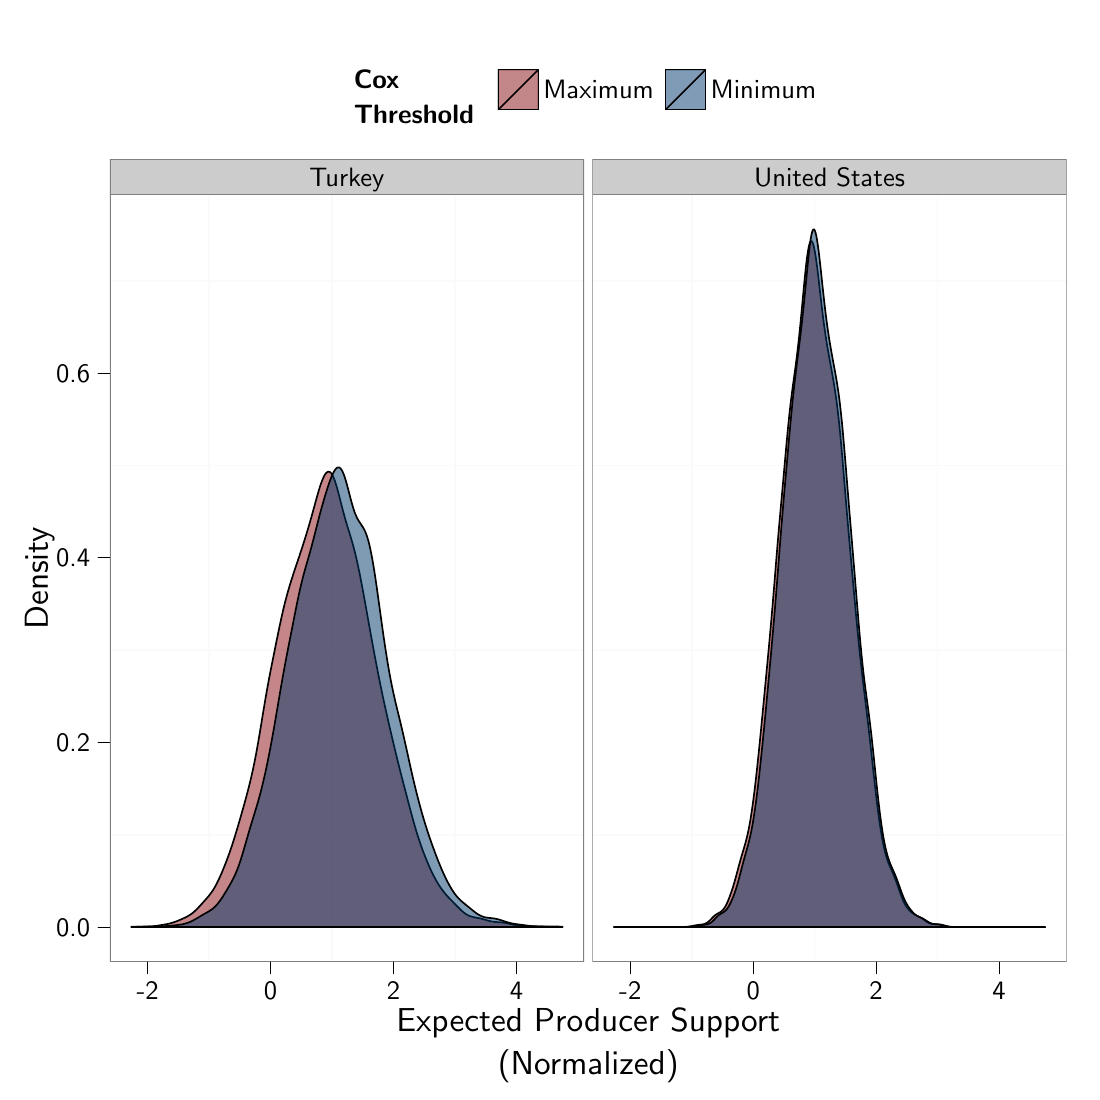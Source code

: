 % Created by tikzDevice version 0.6.2 on 2012-04-11 12:45:53
% !TEX encoding = UTF-8 Unicode
\documentclass[10pt]{article}
\usepackage{tikz}
\renewcommand{\familydefault}{\sfdefault}
\usepackage{sfmath}
\usepackage[active,tightpage,psfixbb]{preview}

\PreviewEnvironment{pgfpicture}

\setlength\PreviewBorder{0pt}
\begin{document}

\begin{tikzpicture}[x=1pt,y=1pt]
\definecolor[named]{drawColor}{rgb}{0.00,0.00,0.00}
\definecolor[named]{fillColor}{rgb}{1.00,1.00,1.00}
\fill[color=fillColor,fill opacity=0.00,] (0,0) rectangle (397.48,397.48);
\begin{scope}
\path[clip] (  0.00,  0.00) rectangle (397.48,397.48);
\end{scope}
\begin{scope}
\path[clip] (  0.00,  0.00) rectangle (397.48,397.48);
\end{scope}
\begin{scope}
\path[clip] (  0.00,  0.00) rectangle (397.48,397.48);
\end{scope}
\begin{scope}
\path[clip] (  0.00,  0.00) rectangle (397.48,397.48);
\end{scope}
\begin{scope}
\path[clip] (  0.00,  0.00) rectangle (397.48,397.48);
\end{scope}
\begin{scope}
\path[clip] (  0.00,  0.00) rectangle (397.48,397.48);
\end{scope}
\begin{scope}
\path[clip] (  0.00,  0.00) rectangle (397.48,397.48);
\end{scope}
\begin{scope}
\path[clip] ( 39.69,327.24) rectangle (211.06,339.87);
\end{scope}
\begin{scope}
\path[clip] (  0.00,  0.00) rectangle (397.48,397.48);
\end{scope}
\begin{scope}
\path[clip] (214.07,327.24) rectangle (385.44,339.87);
\end{scope}
\begin{scope}
\path[clip] (  0.00,  0.00) rectangle (397.48,397.48);
\end{scope}
\begin{scope}
\path[clip] (  0.00,  0.00) rectangle (397.48,397.48);
\end{scope}
\begin{scope}
\path[clip] (  0.00,  0.00) rectangle (397.48,397.48);
\end{scope}
\begin{scope}
\path[clip] ( 39.69, 49.87) rectangle (211.06,327.24);
\end{scope}
\begin{scope}
\path[clip] (  0.00,  0.00) rectangle (397.48,397.48);
\end{scope}
\begin{scope}
\path[clip] (214.07, 49.87) rectangle (385.44,327.24);
\end{scope}
\begin{scope}
\path[clip] (  0.00,  0.00) rectangle (397.48,397.48);
\end{scope}
\begin{scope}
\path[clip] (  0.00,  0.00) rectangle (397.48,397.48);
\end{scope}
\begin{scope}
\path[clip] (  0.00,  0.00) rectangle (397.48,397.48);
\end{scope}
\begin{scope}
\path[clip] (  0.00,  0.00) rectangle (397.48,397.48);
\end{scope}
\begin{scope}
\path[clip] (  0.00,  0.00) rectangle (397.48,397.48);
\end{scope}
\begin{scope}
\path[clip] (  0.00,  0.00) rectangle (397.48,397.48);
\end{scope}
\begin{scope}
\path[clip] (  0.00,  0.00) rectangle (397.48,397.48);
\end{scope}
\begin{scope}
\path[clip] (  0.00,  0.00) rectangle (397.48,397.48);
\end{scope}
\begin{scope}
\path[clip] (  0.00,  0.00) rectangle (397.48,397.48);
\end{scope}
\begin{scope}
\path[clip] (  0.00,  0.00) rectangle (397.48,397.48);
\end{scope}
\begin{scope}
\path[clip] (  0.00,  0.00) rectangle (397.48,397.48);
\end{scope}
\begin{scope}
\path[clip] (  0.00,  0.00) rectangle (397.48,397.48);
\end{scope}
\begin{scope}
\path[clip] (  0.00,  0.00) rectangle (397.48,397.48);
\end{scope}
\begin{scope}
\path[clip] (  0.00,  0.00) rectangle (397.48,397.48);

\draw[fill opacity=0.00,draw opacity=0.00,] (  0.00, -0.00) rectangle (397.48,397.48);
\end{scope}
\begin{scope}
\path[clip] (  0.00,  0.00) rectangle (397.48,397.48);
\end{scope}
\begin{scope}
\path[clip] ( 39.69,327.24) rectangle (211.06,339.87);
\definecolor[named]{drawColor}{rgb}{0.50,0.50,0.50}
\definecolor[named]{fillColor}{rgb}{0.80,0.80,0.80}

\draw[color=drawColor,line width= 0.6pt,line cap=round,line join=round,fill=fillColor,] ( 39.69,327.24) rectangle (211.06,339.87);
\definecolor[named]{drawColor}{rgb}{0.00,0.00,0.00}

\node[color=drawColor,anchor=base,inner sep=0pt, outer sep=0pt, scale=  0.96] at (125.37,330.25) {Turkey};
\end{scope}
\begin{scope}
\path[clip] (  0.00,  0.00) rectangle (397.48,397.48);
\end{scope}
\begin{scope}
\path[clip] (214.07,327.24) rectangle (385.44,339.87);
\definecolor[named]{drawColor}{rgb}{0.50,0.50,0.50}
\definecolor[named]{fillColor}{rgb}{0.80,0.80,0.80}

\draw[color=drawColor,line width= 0.6pt,line cap=round,line join=round,fill=fillColor,] (214.07,327.24) rectangle (385.44,339.87);
\definecolor[named]{drawColor}{rgb}{0.00,0.00,0.00}

\node[color=drawColor,anchor=base,inner sep=0pt, outer sep=0pt, scale=  0.96] at (299.75,330.25) {United States};
\end{scope}
\begin{scope}
\path[clip] (  0.00,  0.00) rectangle (397.48,397.48);
\end{scope}
\begin{scope}
\path[clip] (  0.00,  0.00) rectangle (397.48,397.48);
\definecolor[named]{drawColor}{rgb}{0.00,0.00,0.00}

\node[color=drawColor,anchor=base east,inner sep=0pt, outer sep=0pt, scale=  0.96] at ( 32.57, 59.18) {0.0};

\node[color=drawColor,anchor=base east,inner sep=0pt, outer sep=0pt, scale=  0.96] at ( 32.57,125.90) {0.2};

\node[color=drawColor,anchor=base east,inner sep=0pt, outer sep=0pt, scale=  0.96] at ( 32.57,192.63) {0.4};

\node[color=drawColor,anchor=base east,inner sep=0pt, outer sep=0pt, scale=  0.96] at ( 32.57,259.35) {0.6};
\end{scope}
\begin{scope}
\path[clip] (  0.00,  0.00) rectangle (397.48,397.48);
\definecolor[named]{drawColor}{rgb}{0.00,0.00,0.00}

\draw[color=drawColor,line width= 0.2pt,line cap=round,line join=round,fill opacity=0.00,] ( 35.42, 62.48) -- ( 39.69, 62.48);

\draw[color=drawColor,line width= 0.2pt,line cap=round,line join=round,fill opacity=0.00,] ( 35.42,129.21) -- ( 39.69,129.21);

\draw[color=drawColor,line width= 0.2pt,line cap=round,line join=round,fill opacity=0.00,] ( 35.42,195.93) -- ( 39.69,195.93);

\draw[color=drawColor,line width= 0.2pt,line cap=round,line join=round,fill opacity=0.00,] ( 35.42,262.66) -- ( 39.69,262.66);
\end{scope}
\begin{scope}
\path[clip] (  0.00,  0.00) rectangle (397.48,397.48);
\end{scope}
\begin{scope}
\path[clip] (  0.00,  0.00) rectangle (397.48,397.48);
\end{scope}
\begin{scope}
\path[clip] (  0.00,  0.00) rectangle (397.48,397.48);
\end{scope}
\begin{scope}
\path[clip] ( 39.69, 49.87) rectangle (211.06,327.24);
\definecolor[named]{fillColor}{rgb}{1.00,1.00,1.00}

\draw[fill=fillColor,draw opacity=0.00,] ( 39.69, 49.87) rectangle (211.06,327.24);
\definecolor[named]{drawColor}{rgb}{0.98,0.98,0.98}

\draw[color=drawColor,line width= 0.6pt,line cap=round,line join=round,fill opacity=0.00,] ( 39.69, 95.84) --
	(211.06, 95.84);

\draw[color=drawColor,line width= 0.6pt,line cap=round,line join=round,fill opacity=0.00,] ( 39.69,162.57) --
	(211.06,162.57);

\draw[color=drawColor,line width= 0.6pt,line cap=round,line join=round,fill opacity=0.00,] ( 39.69,229.29) --
	(211.06,229.29);

\draw[color=drawColor,line width= 0.6pt,line cap=round,line join=round,fill opacity=0.00,] ( 39.69,296.02) --
	(211.06,296.02);

\draw[color=drawColor,line width= 0.6pt,line cap=round,line join=round,fill opacity=0.00,] ( 75.56, 49.87) --
	( 75.56,327.24);

\draw[color=drawColor,line width= 0.6pt,line cap=round,line join=round,fill opacity=0.00,] (119.98, 49.87) --
	(119.98,327.24);

\draw[color=drawColor,line width= 0.6pt,line cap=round,line join=round,fill opacity=0.00,] (164.40, 49.87) --
	(164.40,327.24);
\definecolor[named]{drawColor}{rgb}{0.00,0.00,0.00}
\definecolor[named]{fillColor}{rgb}{0.54,0.06,0.08}

\draw[color=drawColor,line width= 0.6pt,line cap=round,line join=round,fill=fillColor,fill opacity=0.50,] ( 47.48, 62.63) --
	( 47.78, 62.63) --
	( 48.09, 62.64) --
	( 48.39, 62.64) --
	( 48.70, 62.64) --
	( 49.00, 62.65) --
	( 49.31, 62.65) --
	( 49.61, 62.65) --
	( 49.92, 62.65) --
	( 50.22, 62.65) --
	( 50.52, 62.65) --
	( 50.83, 62.65) --
	( 51.13, 62.65) --
	( 51.44, 62.64) --
	( 51.74, 62.64) --
	( 52.05, 62.64) --
	( 52.35, 62.64) --
	( 52.66, 62.64) --
	( 52.96, 62.65) --
	( 53.27, 62.65) --
	( 53.57, 62.66) --
	( 53.88, 62.67) --
	( 54.18, 62.69) --
	( 54.49, 62.70) --
	( 54.79, 62.72) --
	( 55.10, 62.75) --
	( 55.40, 62.78) --
	( 55.71, 62.81) --
	( 56.01, 62.85) --
	( 56.32, 62.89) --
	( 56.62, 62.93) --
	( 56.93, 62.98) --
	( 57.23, 63.03) --
	( 57.54, 63.08) --
	( 57.84, 63.13) --
	( 58.15, 63.18) --
	( 58.45, 63.23) --
	( 58.76, 63.29) --
	( 59.06, 63.34) --
	( 59.37, 63.39) --
	( 59.67, 63.45) --
	( 59.98, 63.51) --
	( 60.28, 63.56) --
	( 60.59, 63.63) --
	( 60.89, 63.69) --
	( 61.20, 63.76) --
	( 61.50, 63.84) --
	( 61.81, 63.91) --
	( 62.11, 64.00) --
	( 62.42, 64.09) --
	( 62.72, 64.19) --
	( 63.02, 64.29) --
	( 63.33, 64.40) --
	( 63.63, 64.51) --
	( 63.94, 64.63) --
	( 64.24, 64.75) --
	( 64.55, 64.88) --
	( 64.85, 65.01) --
	( 65.16, 65.14) --
	( 65.46, 65.27) --
	( 65.77, 65.40) --
	( 66.07, 65.54) --
	( 66.38, 65.68) --
	( 66.68, 65.82) --
	( 66.99, 65.97) --
	( 67.29, 66.12) --
	( 67.60, 66.28) --
	( 67.90, 66.45) --
	( 68.21, 66.62) --
	( 68.51, 66.81) --
	( 68.82, 67.01) --
	( 69.12, 67.22) --
	( 69.43, 67.45) --
	( 69.73, 67.69) --
	( 70.04, 67.94) --
	( 70.34, 68.21) --
	( 70.65, 68.49) --
	( 70.95, 68.79) --
	( 71.26, 69.09) --
	( 71.56, 69.41) --
	( 71.87, 69.73) --
	( 72.17, 70.06) --
	( 72.48, 70.39) --
	( 72.78, 70.73) --
	( 73.09, 71.07) --
	( 73.39, 71.40) --
	( 73.70, 71.74) --
	( 74.00, 72.08) --
	( 74.31, 72.42) --
	( 74.61, 72.77) --
	( 74.92, 73.12) --
	( 75.22, 73.48) --
	( 75.52, 73.85) --
	( 75.83, 74.23) --
	( 76.13, 74.63) --
	( 76.44, 75.05) --
	( 76.74, 75.49) --
	( 77.05, 75.96) --
	( 77.35, 76.46) --
	( 77.66, 76.98) --
	( 77.96, 77.53) --
	( 78.27, 78.11) --
	( 78.57, 78.71) --
	( 78.88, 79.33) --
	( 79.18, 79.98) --
	( 79.49, 80.65) --
	( 79.79, 81.34) --
	( 80.10, 82.05) --
	( 80.40, 82.78) --
	( 80.71, 83.51) --
	( 81.01, 84.27) --
	( 81.32, 85.03) --
	( 81.62, 85.81) --
	( 81.93, 86.61) --
	( 82.23, 87.42) --
	( 82.54, 88.25) --
	( 82.84, 89.10) --
	( 83.15, 89.97) --
	( 83.45, 90.86) --
	( 83.76, 91.77) --
	( 84.06, 92.69) --
	( 84.37, 93.64) --
	( 84.67, 94.61) --
	( 84.98, 95.59) --
	( 85.28, 96.60) --
	( 85.59, 97.61) --
	( 85.89, 98.64) --
	( 86.20, 99.67) --
	( 86.50,100.72) --
	( 86.81,101.77) --
	( 87.11,102.83) --
	( 87.41,103.90) --
	( 87.72,104.97) --
	( 88.02,106.06) --
	( 88.33,107.15) --
	( 88.63,108.25) --
	( 88.94,109.37) --
	( 89.24,110.50) --
	( 89.55,111.66) --
	( 89.85,112.84) --
	( 90.16,114.06) --
	( 90.46,115.31) --
	( 90.77,116.60) --
	( 91.07,117.94) --
	( 91.38,119.32) --
	( 91.68,120.76) --
	( 91.99,122.25) --
	( 92.29,123.79) --
	( 92.60,125.40) --
	( 92.90,127.07) --
	( 93.21,128.78) --
	( 93.51,130.54) --
	( 93.82,132.34) --
	( 94.12,134.17) --
	( 94.43,136.01) --
	( 94.73,137.87) --
	( 95.04,139.73) --
	( 95.34,141.57) --
	( 95.65,143.39) --
	( 95.95,145.18) --
	( 96.26,146.94) --
	( 96.56,148.65) --
	( 96.87,150.33) --
	( 97.17,151.97) --
	( 97.48,153.58) --
	( 97.78,155.15) --
	( 98.09,156.70) --
	( 98.39,158.23) --
	( 98.70,159.76) --
	( 99.00,161.27) --
	( 99.31,162.78) --
	( 99.61,164.29) --
	( 99.91,165.79) --
	(100.22,167.28) --
	(100.52,168.77) --
	(100.83,170.24) --
	(101.13,171.69) --
	(101.44,173.11) --
	(101.74,174.50) --
	(102.05,175.85) --
	(102.35,177.17) --
	(102.66,178.44) --
	(102.96,179.67) --
	(103.27,180.85) --
	(103.57,182.00) --
	(103.88,183.10) --
	(104.18,184.18) --
	(104.49,185.22) --
	(104.79,186.24) --
	(105.10,187.23) --
	(105.40,188.19) --
	(105.71,189.15) --
	(106.01,190.08) --
	(106.32,191.01) --
	(106.62,191.93) --
	(106.93,192.84) --
	(107.23,193.75) --
	(107.54,194.65) --
	(107.84,195.56) --
	(108.15,196.48) --
	(108.45,197.39) --
	(108.76,198.32) --
	(109.06,199.25) --
	(109.37,200.19) --
	(109.67,201.14) --
	(109.98,202.10) --
	(110.28,203.08) --
	(110.59,204.06) --
	(110.89,205.06) --
	(111.20,206.07) --
	(111.50,207.10) --
	(111.81,208.14) --
	(112.11,209.19) --
	(112.41,210.26) --
	(112.72,211.35) --
	(113.02,212.45) --
	(113.33,213.56) --
	(113.63,214.67) --
	(113.94,215.79) --
	(114.24,216.90) --
	(114.55,218.00) --
	(114.85,219.07) --
	(115.16,220.12) --
	(115.46,221.12) --
	(115.77,222.07) --
	(116.07,222.96) --
	(116.38,223.78) --
	(116.68,224.53) --
	(116.99,225.19) --
	(117.29,225.77) --
	(117.60,226.25) --
	(117.90,226.62) --
	(118.21,226.87) --
	(118.51,227.02) --
	(118.82,227.04) --
	(119.12,226.95) --
	(119.43,226.73) --
	(119.73,226.40) --
	(120.04,225.94) --
	(120.34,225.36) --
	(120.65,224.65) --
	(120.95,223.84) --
	(121.26,222.93) --
	(121.56,221.94) --
	(121.87,220.87) --
	(122.17,219.76) --
	(122.48,218.60) --
	(122.78,217.41) --
	(123.09,216.21) --
	(123.39,215.01) --
	(123.70,213.83) --
	(124.00,212.67) --
	(124.31,211.55) --
	(124.61,210.45) --
	(124.91,209.38) --
	(125.22,208.34) --
	(125.52,207.33) --
	(125.83,206.34) --
	(126.13,205.35) --
	(126.44,204.36) --
	(126.74,203.35) --
	(127.05,202.33) --
	(127.35,201.27) --
	(127.66,200.17) --
	(127.96,199.03) --
	(128.27,197.83) --
	(128.57,196.57) --
	(128.88,195.26) --
	(129.18,193.89) --
	(129.49,192.47) --
	(129.79,191.00) --
	(130.10,189.49) --
	(130.40,187.93) --
	(130.71,186.33) --
	(131.01,184.71) --
	(131.32,183.06) --
	(131.62,181.39) --
	(131.93,179.70) --
	(132.23,178.01) --
	(132.54,176.31) --
	(132.84,174.60) --
	(133.15,172.90) --
	(133.45,171.20) --
	(133.76,169.51) --
	(134.06,167.82) --
	(134.37,166.14) --
	(134.67,164.48) --
	(134.98,162.83) --
	(135.28,161.19) --
	(135.59,159.57) --
	(135.89,157.97) --
	(136.20,156.39) --
	(136.50,154.82) --
	(136.80,153.27) --
	(137.11,151.75) --
	(137.41,150.24) --
	(137.72,148.76) --
	(138.02,147.29) --
	(138.33,145.84) --
	(138.63,144.42) --
	(138.94,143.01) --
	(139.24,141.62) --
	(139.55,140.25) --
	(139.85,138.88) --
	(140.16,137.53) --
	(140.46,136.20) --
	(140.77,134.87) --
	(141.07,133.55) --
	(141.38,132.24) --
	(141.68,130.93) --
	(141.99,129.64) --
	(142.29,128.35) --
	(142.60,127.08) --
	(142.90,125.81) --
	(143.21,124.55) --
	(143.51,123.31) --
	(143.82,122.07) --
	(144.12,120.85) --
	(144.43,119.64) --
	(144.73,118.43) --
	(145.04,117.24) --
	(145.34,116.06) --
	(145.65,114.88) --
	(145.95,113.70) --
	(146.26,112.53) --
	(146.56,111.37) --
	(146.87,110.20) --
	(147.17,109.04) --
	(147.48,107.87) --
	(147.78,106.72) --
	(148.09,105.56) --
	(148.39,104.42) --
	(148.70,103.29) --
	(149.00,102.17) --
	(149.30,101.06) --
	(149.61, 99.98) --
	(149.91, 98.92) --
	(150.22, 97.88) --
	(150.52, 96.86) --
	(150.83, 95.87) --
	(151.13, 94.91) --
	(151.44, 93.98) --
	(151.74, 93.07) --
	(152.05, 92.19) --
	(152.35, 91.33) --
	(152.66, 90.49) --
	(152.96, 89.67) --
	(153.27, 88.87) --
	(153.57, 88.08) --
	(153.88, 87.32) --
	(154.18, 86.57) --
	(154.49, 85.83) --
	(154.79, 85.11) --
	(155.10, 84.41) --
	(155.40, 83.72) --
	(155.71, 83.05) --
	(156.01, 82.41) --
	(156.32, 81.78) --
	(156.62, 81.17) --
	(156.93, 80.58) --
	(157.23, 80.01) --
	(157.54, 79.46) --
	(157.84, 78.92) --
	(158.15, 78.41) --
	(158.45, 77.91) --
	(158.76, 77.43) --
	(159.06, 76.97) --
	(159.37, 76.53) --
	(159.67, 76.10) --
	(159.98, 75.69) --
	(160.28, 75.29) --
	(160.59, 74.90) --
	(160.89, 74.53) --
	(161.20, 74.17) --
	(161.50, 73.82) --
	(161.80, 73.49) --
	(162.11, 73.16) --
	(162.41, 72.84) --
	(162.72, 72.52) --
	(163.02, 72.20) --
	(163.33, 71.89) --
	(163.63, 71.58) --
	(163.94, 71.27) --
	(164.24, 70.96) --
	(164.55, 70.65) --
	(164.85, 70.33) --
	(165.16, 70.02) --
	(165.46, 69.71) --
	(165.77, 69.40) --
	(166.07, 69.10) --
	(166.38, 68.80) --
	(166.68, 68.52) --
	(166.99, 68.24) --
	(167.29, 67.98) --
	(167.60, 67.73) --
	(167.90, 67.50) --
	(168.21, 67.29) --
	(168.51, 67.09) --
	(168.82, 66.91) --
	(169.12, 66.75) --
	(169.43, 66.61) --
	(169.73, 66.48) --
	(170.04, 66.37) --
	(170.34, 66.27) --
	(170.65, 66.18) --
	(170.95, 66.11) --
	(171.26, 66.04) --
	(171.56, 65.98) --
	(171.87, 65.92) --
	(172.17, 65.86) --
	(172.48, 65.81) --
	(172.78, 65.75) --
	(173.09, 65.69) --
	(173.39, 65.63) --
	(173.70, 65.56) --
	(174.00, 65.48) --
	(174.30, 65.41) --
	(174.61, 65.32) --
	(174.91, 65.24) --
	(175.22, 65.15) --
	(175.52, 65.06) --
	(175.83, 64.97) --
	(176.13, 64.89) --
	(176.44, 64.80) --
	(176.74, 64.72) --
	(177.05, 64.65) --
	(177.35, 64.58) --
	(177.66, 64.52) --
	(177.96, 64.46) --
	(178.27, 64.42) --
	(178.57, 64.38) --
	(178.88, 64.34) --
	(179.18, 64.31) --
	(179.49, 64.29) --
	(179.79, 64.27) --
	(180.10, 64.25) --
	(180.40, 64.23) --
	(180.71, 64.21) --
	(181.01, 64.18) --
	(181.32, 64.15) --
	(181.62, 64.12) --
	(181.93, 64.08) --
	(182.23, 64.04) --
	(182.54, 63.99) --
	(182.84, 63.93) --
	(183.15, 63.87) --
	(183.45, 63.81) --
	(183.76, 63.74) --
	(184.06, 63.67) --
	(184.37, 63.60) --
	(184.67, 63.53) --
	(184.98, 63.46) --
	(185.28, 63.40) --
	(185.59, 63.33) --
	(185.89, 63.27) --
	(186.19, 63.21) --
	(186.50, 63.16) --
	(186.80, 63.11) --
	(187.11, 63.06) --
	(187.41, 63.02) --
	(187.72, 62.98) --
	(188.02, 62.95) --
	(188.33, 62.92) --
	(188.63, 62.89) --
	(188.94, 62.87) --
	(189.24, 62.84) --
	(189.55, 62.83) --
	(189.85, 62.81) --
	(190.16, 62.80) --
	(190.46, 62.79) --
	(190.77, 62.78) --
	(191.07, 62.77) --
	(191.38, 62.77) --
	(191.68, 62.77) --
	(191.99, 62.76) --
	(192.29, 62.76) --
	(192.60, 62.76) --
	(192.90, 62.76) --
	(193.21, 62.76) --
	(193.51, 62.76) --
	(193.82, 62.75) --
	(194.12, 62.75) --
	(194.43, 62.74) --
	(194.73, 62.74) --
	(195.04, 62.73) --
	(195.34, 62.71) --
	(195.65, 62.70) --
	(195.95, 62.69) --
	(196.26, 62.67) --
	(196.56, 62.65) --
	(196.87, 62.64) --
	(197.17, 62.62) --
	(197.48, 62.60) --
	(197.78, 62.59) --
	(198.09, 62.57) --
	(198.39, 62.56) --
	(198.69, 62.55) --
	(199.00, 62.54) --
	(199.30, 62.53) --
	(199.61, 62.52) --
	(199.91, 62.51) --
	(200.22, 62.50) --
	(200.52, 62.50) --
	(200.83, 62.50) --
	(201.13, 62.49) --
	(201.44, 62.49) --
	(201.74, 62.49) --
	(202.05, 62.49) --
	(202.35, 62.48) --
	(202.66, 62.48) --
	(202.96, 62.48) --
	(203.27, 62.48) --
	(203.27, 62.48) --
	(202.96, 62.48) --
	(202.66, 62.48) --
	(202.35, 62.48) --
	(202.05, 62.48) --
	(201.74, 62.48) --
	(201.44, 62.48) --
	(201.13, 62.48) --
	(200.83, 62.48) --
	(200.52, 62.48) --
	(200.22, 62.48) --
	(199.91, 62.48) --
	(199.61, 62.48) --
	(199.30, 62.48) --
	(199.00, 62.48) --
	(198.69, 62.48) --
	(198.39, 62.48) --
	(198.09, 62.48) --
	(197.78, 62.48) --
	(197.48, 62.48) --
	(197.17, 62.48) --
	(196.87, 62.48) --
	(196.56, 62.48) --
	(196.26, 62.48) --
	(195.95, 62.48) --
	(195.65, 62.48) --
	(195.34, 62.48) --
	(195.04, 62.48) --
	(194.73, 62.48) --
	(194.43, 62.48) --
	(194.12, 62.48) --
	(193.82, 62.48) --
	(193.51, 62.48) --
	(193.21, 62.48) --
	(192.90, 62.48) --
	(192.60, 62.48) --
	(192.29, 62.48) --
	(191.99, 62.48) --
	(191.68, 62.48) --
	(191.38, 62.48) --
	(191.07, 62.48) --
	(190.77, 62.48) --
	(190.46, 62.48) --
	(190.16, 62.48) --
	(189.85, 62.48) --
	(189.55, 62.48) --
	(189.24, 62.48) --
	(188.94, 62.48) --
	(188.63, 62.48) --
	(188.33, 62.48) --
	(188.02, 62.48) --
	(187.72, 62.48) --
	(187.41, 62.48) --
	(187.11, 62.48) --
	(186.80, 62.48) --
	(186.50, 62.48) --
	(186.19, 62.48) --
	(185.89, 62.48) --
	(185.59, 62.48) --
	(185.28, 62.48) --
	(184.98, 62.48) --
	(184.67, 62.48) --
	(184.37, 62.48) --
	(184.06, 62.48) --
	(183.76, 62.48) --
	(183.45, 62.48) --
	(183.15, 62.48) --
	(182.84, 62.48) --
	(182.54, 62.48) --
	(182.23, 62.48) --
	(181.93, 62.48) --
	(181.62, 62.48) --
	(181.32, 62.48) --
	(181.01, 62.48) --
	(180.71, 62.48) --
	(180.40, 62.48) --
	(180.10, 62.48) --
	(179.79, 62.48) --
	(179.49, 62.48) --
	(179.18, 62.48) --
	(178.88, 62.48) --
	(178.57, 62.48) --
	(178.27, 62.48) --
	(177.96, 62.48) --
	(177.66, 62.48) --
	(177.35, 62.48) --
	(177.05, 62.48) --
	(176.74, 62.48) --
	(176.44, 62.48) --
	(176.13, 62.48) --
	(175.83, 62.48) --
	(175.52, 62.48) --
	(175.22, 62.48) --
	(174.91, 62.48) --
	(174.61, 62.48) --
	(174.30, 62.48) --
	(174.00, 62.48) --
	(173.70, 62.48) --
	(173.39, 62.48) --
	(173.09, 62.48) --
	(172.78, 62.48) --
	(172.48, 62.48) --
	(172.17, 62.48) --
	(171.87, 62.48) --
	(171.56, 62.48) --
	(171.26, 62.48) --
	(170.95, 62.48) --
	(170.65, 62.48) --
	(170.34, 62.48) --
	(170.04, 62.48) --
	(169.73, 62.48) --
	(169.43, 62.48) --
	(169.12, 62.48) --
	(168.82, 62.48) --
	(168.51, 62.48) --
	(168.21, 62.48) --
	(167.90, 62.48) --
	(167.60, 62.48) --
	(167.29, 62.48) --
	(166.99, 62.48) --
	(166.68, 62.48) --
	(166.38, 62.48) --
	(166.07, 62.48) --
	(165.77, 62.48) --
	(165.46, 62.48) --
	(165.16, 62.48) --
	(164.85, 62.48) --
	(164.55, 62.48) --
	(164.24, 62.48) --
	(163.94, 62.48) --
	(163.63, 62.48) --
	(163.33, 62.48) --
	(163.02, 62.48) --
	(162.72, 62.48) --
	(162.41, 62.48) --
	(162.11, 62.48) --
	(161.80, 62.48) --
	(161.50, 62.48) --
	(161.20, 62.48) --
	(160.89, 62.48) --
	(160.59, 62.48) --
	(160.28, 62.48) --
	(159.98, 62.48) --
	(159.67, 62.48) --
	(159.37, 62.48) --
	(159.06, 62.48) --
	(158.76, 62.48) --
	(158.45, 62.48) --
	(158.15, 62.48) --
	(157.84, 62.48) --
	(157.54, 62.48) --
	(157.23, 62.48) --
	(156.93, 62.48) --
	(156.62, 62.48) --
	(156.32, 62.48) --
	(156.01, 62.48) --
	(155.71, 62.48) --
	(155.40, 62.48) --
	(155.10, 62.48) --
	(154.79, 62.48) --
	(154.49, 62.48) --
	(154.18, 62.48) --
	(153.88, 62.48) --
	(153.57, 62.48) --
	(153.27, 62.48) --
	(152.96, 62.48) --
	(152.66, 62.48) --
	(152.35, 62.48) --
	(152.05, 62.48) --
	(151.74, 62.48) --
	(151.44, 62.48) --
	(151.13, 62.48) --
	(150.83, 62.48) --
	(150.52, 62.48) --
	(150.22, 62.48) --
	(149.91, 62.48) --
	(149.61, 62.48) --
	(149.30, 62.48) --
	(149.00, 62.48) --
	(148.70, 62.48) --
	(148.39, 62.48) --
	(148.09, 62.48) --
	(147.78, 62.48) --
	(147.48, 62.48) --
	(147.17, 62.48) --
	(146.87, 62.48) --
	(146.56, 62.48) --
	(146.26, 62.48) --
	(145.95, 62.48) --
	(145.65, 62.48) --
	(145.34, 62.48) --
	(145.04, 62.48) --
	(144.73, 62.48) --
	(144.43, 62.48) --
	(144.12, 62.48) --
	(143.82, 62.48) --
	(143.51, 62.48) --
	(143.21, 62.48) --
	(142.90, 62.48) --
	(142.60, 62.48) --
	(142.29, 62.48) --
	(141.99, 62.48) --
	(141.68, 62.48) --
	(141.38, 62.48) --
	(141.07, 62.48) --
	(140.77, 62.48) --
	(140.46, 62.48) --
	(140.16, 62.48) --
	(139.85, 62.48) --
	(139.55, 62.48) --
	(139.24, 62.48) --
	(138.94, 62.48) --
	(138.63, 62.48) --
	(138.33, 62.48) --
	(138.02, 62.48) --
	(137.72, 62.48) --
	(137.41, 62.48) --
	(137.11, 62.48) --
	(136.80, 62.48) --
	(136.50, 62.48) --
	(136.20, 62.48) --
	(135.89, 62.48) --
	(135.59, 62.48) --
	(135.28, 62.48) --
	(134.98, 62.48) --
	(134.67, 62.48) --
	(134.37, 62.48) --
	(134.06, 62.48) --
	(133.76, 62.48) --
	(133.45, 62.48) --
	(133.15, 62.48) --
	(132.84, 62.48) --
	(132.54, 62.48) --
	(132.23, 62.48) --
	(131.93, 62.48) --
	(131.62, 62.48) --
	(131.32, 62.48) --
	(131.01, 62.48) --
	(130.71, 62.48) --
	(130.40, 62.48) --
	(130.10, 62.48) --
	(129.79, 62.48) --
	(129.49, 62.48) --
	(129.18, 62.48) --
	(128.88, 62.48) --
	(128.57, 62.48) --
	(128.27, 62.48) --
	(127.96, 62.48) --
	(127.66, 62.48) --
	(127.35, 62.48) --
	(127.05, 62.48) --
	(126.74, 62.48) --
	(126.44, 62.48) --
	(126.13, 62.48) --
	(125.83, 62.48) --
	(125.52, 62.48) --
	(125.22, 62.48) --
	(124.91, 62.48) --
	(124.61, 62.48) --
	(124.31, 62.48) --
	(124.00, 62.48) --
	(123.70, 62.48) --
	(123.39, 62.48) --
	(123.09, 62.48) --
	(122.78, 62.48) --
	(122.48, 62.48) --
	(122.17, 62.48) --
	(121.87, 62.48) --
	(121.56, 62.48) --
	(121.26, 62.48) --
	(120.95, 62.48) --
	(120.65, 62.48) --
	(120.34, 62.48) --
	(120.04, 62.48) --
	(119.73, 62.48) --
	(119.43, 62.48) --
	(119.12, 62.48) --
	(118.82, 62.48) --
	(118.51, 62.48) --
	(118.21, 62.48) --
	(117.90, 62.48) --
	(117.60, 62.48) --
	(117.29, 62.48) --
	(116.99, 62.48) --
	(116.68, 62.48) --
	(116.38, 62.48) --
	(116.07, 62.48) --
	(115.77, 62.48) --
	(115.46, 62.48) --
	(115.16, 62.48) --
	(114.85, 62.48) --
	(114.55, 62.48) --
	(114.24, 62.48) --
	(113.94, 62.48) --
	(113.63, 62.48) --
	(113.33, 62.48) --
	(113.02, 62.48) --
	(112.72, 62.48) --
	(112.41, 62.48) --
	(112.11, 62.48) --
	(111.81, 62.48) --
	(111.50, 62.48) --
	(111.20, 62.48) --
	(110.89, 62.48) --
	(110.59, 62.48) --
	(110.28, 62.48) --
	(109.98, 62.48) --
	(109.67, 62.48) --
	(109.37, 62.48) --
	(109.06, 62.48) --
	(108.76, 62.48) --
	(108.45, 62.48) --
	(108.15, 62.48) --
	(107.84, 62.48) --
	(107.54, 62.48) --
	(107.23, 62.48) --
	(106.93, 62.48) --
	(106.62, 62.48) --
	(106.32, 62.48) --
	(106.01, 62.48) --
	(105.71, 62.48) --
	(105.40, 62.48) --
	(105.10, 62.48) --
	(104.79, 62.48) --
	(104.49, 62.48) --
	(104.18, 62.48) --
	(103.88, 62.48) --
	(103.57, 62.48) --
	(103.27, 62.48) --
	(102.96, 62.48) --
	(102.66, 62.48) --
	(102.35, 62.48) --
	(102.05, 62.48) --
	(101.74, 62.48) --
	(101.44, 62.48) --
	(101.13, 62.48) --
	(100.83, 62.48) --
	(100.52, 62.48) --
	(100.22, 62.48) --
	( 99.91, 62.48) --
	( 99.61, 62.48) --
	( 99.31, 62.48) --
	( 99.00, 62.48) --
	( 98.70, 62.48) --
	( 98.39, 62.48) --
	( 98.09, 62.48) --
	( 97.78, 62.48) --
	( 97.48, 62.48) --
	( 97.17, 62.48) --
	( 96.87, 62.48) --
	( 96.56, 62.48) --
	( 96.26, 62.48) --
	( 95.95, 62.48) --
	( 95.65, 62.48) --
	( 95.34, 62.48) --
	( 95.04, 62.48) --
	( 94.73, 62.48) --
	( 94.43, 62.48) --
	( 94.12, 62.48) --
	( 93.82, 62.48) --
	( 93.51, 62.48) --
	( 93.21, 62.48) --
	( 92.90, 62.48) --
	( 92.60, 62.48) --
	( 92.29, 62.48) --
	( 91.99, 62.48) --
	( 91.68, 62.48) --
	( 91.38, 62.48) --
	( 91.07, 62.48) --
	( 90.77, 62.48) --
	( 90.46, 62.48) --
	( 90.16, 62.48) --
	( 89.85, 62.48) --
	( 89.55, 62.48) --
	( 89.24, 62.48) --
	( 88.94, 62.48) --
	( 88.63, 62.48) --
	( 88.33, 62.48) --
	( 88.02, 62.48) --
	( 87.72, 62.48) --
	( 87.41, 62.48) --
	( 87.11, 62.48) --
	( 86.81, 62.48) --
	( 86.50, 62.48) --
	( 86.20, 62.48) --
	( 85.89, 62.48) --
	( 85.59, 62.48) --
	( 85.28, 62.48) --
	( 84.98, 62.48) --
	( 84.67, 62.48) --
	( 84.37, 62.48) --
	( 84.06, 62.48) --
	( 83.76, 62.48) --
	( 83.45, 62.48) --
	( 83.15, 62.48) --
	( 82.84, 62.48) --
	( 82.54, 62.48) --
	( 82.23, 62.48) --
	( 81.93, 62.48) --
	( 81.62, 62.48) --
	( 81.32, 62.48) --
	( 81.01, 62.48) --
	( 80.71, 62.48) --
	( 80.40, 62.48) --
	( 80.10, 62.48) --
	( 79.79, 62.48) --
	( 79.49, 62.48) --
	( 79.18, 62.48) --
	( 78.88, 62.48) --
	( 78.57, 62.48) --
	( 78.27, 62.48) --
	( 77.96, 62.48) --
	( 77.66, 62.48) --
	( 77.35, 62.48) --
	( 77.05, 62.48) --
	( 76.74, 62.48) --
	( 76.44, 62.48) --
	( 76.13, 62.48) --
	( 75.83, 62.48) --
	( 75.52, 62.48) --
	( 75.22, 62.48) --
	( 74.92, 62.48) --
	( 74.61, 62.48) --
	( 74.31, 62.48) --
	( 74.00, 62.48) --
	( 73.70, 62.48) --
	( 73.39, 62.48) --
	( 73.09, 62.48) --
	( 72.78, 62.48) --
	( 72.48, 62.48) --
	( 72.17, 62.48) --
	( 71.87, 62.48) --
	( 71.56, 62.48) --
	( 71.26, 62.48) --
	( 70.95, 62.48) --
	( 70.65, 62.48) --
	( 70.34, 62.48) --
	( 70.04, 62.48) --
	( 69.73, 62.48) --
	( 69.43, 62.48) --
	( 69.12, 62.48) --
	( 68.82, 62.48) --
	( 68.51, 62.48) --
	( 68.21, 62.48) --
	( 67.90, 62.48) --
	( 67.60, 62.48) --
	( 67.29, 62.48) --
	( 66.99, 62.48) --
	( 66.68, 62.48) --
	( 66.38, 62.48) --
	( 66.07, 62.48) --
	( 65.77, 62.48) --
	( 65.46, 62.48) --
	( 65.16, 62.48) --
	( 64.85, 62.48) --
	( 64.55, 62.48) --
	( 64.24, 62.48) --
	( 63.94, 62.48) --
	( 63.63, 62.48) --
	( 63.33, 62.48) --
	( 63.02, 62.48) --
	( 62.72, 62.48) --
	( 62.42, 62.48) --
	( 62.11, 62.48) --
	( 61.81, 62.48) --
	( 61.50, 62.48) --
	( 61.20, 62.48) --
	( 60.89, 62.48) --
	( 60.59, 62.48) --
	( 60.28, 62.48) --
	( 59.98, 62.48) --
	( 59.67, 62.48) --
	( 59.37, 62.48) --
	( 59.06, 62.48) --
	( 58.76, 62.48) --
	( 58.45, 62.48) --
	( 58.15, 62.48) --
	( 57.84, 62.48) --
	( 57.54, 62.48) --
	( 57.23, 62.48) --
	( 56.93, 62.48) --
	( 56.62, 62.48) --
	( 56.32, 62.48) --
	( 56.01, 62.48) --
	( 55.71, 62.48) --
	( 55.40, 62.48) --
	( 55.10, 62.48) --
	( 54.79, 62.48) --
	( 54.49, 62.48) --
	( 54.18, 62.48) --
	( 53.88, 62.48) --
	( 53.57, 62.48) --
	( 53.27, 62.48) --
	( 52.96, 62.48) --
	( 52.66, 62.48) --
	( 52.35, 62.48) --
	( 52.05, 62.48) --
	( 51.74, 62.48) --
	( 51.44, 62.48) --
	( 51.13, 62.48) --
	( 50.83, 62.48) --
	( 50.52, 62.48) --
	( 50.22, 62.48) --
	( 49.92, 62.48) --
	( 49.61, 62.48) --
	( 49.31, 62.48) --
	( 49.00, 62.48) --
	( 48.70, 62.48) --
	( 48.39, 62.48) --
	( 48.09, 62.48) --
	( 47.78, 62.48) --
	( 47.48, 62.48) --
	cycle;
\definecolor[named]{fillColor}{rgb}{0.00,0.22,0.42}

\draw[color=drawColor,line width= 0.6pt,line cap=round,line join=round,fill=fillColor,fill opacity=0.50,] ( 47.48, 62.51) --
	( 47.78, 62.52) --
	( 48.09, 62.53) --
	( 48.39, 62.54) --
	( 48.70, 62.55) --
	( 49.00, 62.56) --
	( 49.31, 62.57) --
	( 49.61, 62.58) --
	( 49.92, 62.59) --
	( 50.22, 62.60) --
	( 50.52, 62.62) --
	( 50.83, 62.63) --
	( 51.13, 62.64) --
	( 51.44, 62.65) --
	( 51.74, 62.66) --
	( 52.05, 62.67) --
	( 52.35, 62.67) --
	( 52.66, 62.68) --
	( 52.96, 62.68) --
	( 53.27, 62.69) --
	( 53.57, 62.69) --
	( 53.88, 62.69) --
	( 54.18, 62.69) --
	( 54.49, 62.69) --
	( 54.79, 62.68) --
	( 55.10, 62.68) --
	( 55.40, 62.68) --
	( 55.71, 62.68) --
	( 56.01, 62.68) --
	( 56.32, 62.68) --
	( 56.62, 62.68) --
	( 56.93, 62.69) --
	( 57.23, 62.69) --
	( 57.54, 62.70) --
	( 57.84, 62.71) --
	( 58.15, 62.73) --
	( 58.45, 62.74) --
	( 58.76, 62.76) --
	( 59.06, 62.77) --
	( 59.37, 62.79) --
	( 59.67, 62.82) --
	( 59.98, 62.84) --
	( 60.28, 62.86) --
	( 60.59, 62.88) --
	( 60.89, 62.91) --
	( 61.20, 62.94) --
	( 61.50, 62.96) --
	( 61.81, 62.99) --
	( 62.11, 63.02) --
	( 62.42, 63.05) --
	( 62.72, 63.07) --
	( 63.02, 63.11) --
	( 63.33, 63.14) --
	( 63.63, 63.17) --
	( 63.94, 63.21) --
	( 64.24, 63.24) --
	( 64.55, 63.28) --
	( 64.85, 63.33) --
	( 65.16, 63.38) --
	( 65.46, 63.43) --
	( 65.77, 63.48) --
	( 66.07, 63.54) --
	( 66.38, 63.61) --
	( 66.68, 63.68) --
	( 66.99, 63.76) --
	( 67.29, 63.85) --
	( 67.60, 63.95) --
	( 67.90, 64.05) --
	( 68.21, 64.16) --
	( 68.51, 64.28) --
	( 68.82, 64.41) --
	( 69.12, 64.55) --
	( 69.43, 64.70) --
	( 69.73, 64.86) --
	( 70.04, 65.02) --
	( 70.34, 65.19) --
	( 70.65, 65.36) --
	( 70.95, 65.54) --
	( 71.26, 65.72) --
	( 71.56, 65.90) --
	( 71.87, 66.09) --
	( 72.17, 66.27) --
	( 72.48, 66.46) --
	( 72.78, 66.64) --
	( 73.09, 66.81) --
	( 73.39, 66.99) --
	( 73.70, 67.16) --
	( 74.00, 67.33) --
	( 74.31, 67.50) --
	( 74.61, 67.67) --
	( 74.92, 67.84) --
	( 75.22, 68.02) --
	( 75.52, 68.20) --
	( 75.83, 68.39) --
	( 76.13, 68.59) --
	( 76.44, 68.80) --
	( 76.74, 69.03) --
	( 77.05, 69.28) --
	( 77.35, 69.55) --
	( 77.66, 69.83) --
	( 77.96, 70.14) --
	( 78.27, 70.47) --
	( 78.57, 70.82) --
	( 78.88, 71.19) --
	( 79.18, 71.59) --
	( 79.49, 72.00) --
	( 79.79, 72.43) --
	( 80.10, 72.88) --
	( 80.40, 73.34) --
	( 80.71, 73.82) --
	( 81.01, 74.30) --
	( 81.32, 74.80) --
	( 81.62, 75.30) --
	( 81.93, 75.80) --
	( 82.23, 76.31) --
	( 82.54, 76.83) --
	( 82.84, 77.36) --
	( 83.15, 77.89) --
	( 83.45, 78.43) --
	( 83.76, 78.99) --
	( 84.06, 79.57) --
	( 84.37, 80.17) --
	( 84.67, 80.80) --
	( 84.98, 81.46) --
	( 85.28, 82.16) --
	( 85.59, 82.89) --
	( 85.89, 83.66) --
	( 86.20, 84.48) --
	( 86.50, 85.34) --
	( 86.81, 86.25) --
	( 87.11, 87.19) --
	( 87.41, 88.17) --
	( 87.72, 89.18) --
	( 88.02, 90.21) --
	( 88.33, 91.26) --
	( 88.63, 92.32) --
	( 88.94, 93.39) --
	( 89.24, 94.45) --
	( 89.55, 95.51) --
	( 89.85, 96.56) --
	( 90.16, 97.60) --
	( 90.46, 98.63) --
	( 90.77, 99.64) --
	( 91.07,100.64) --
	( 91.38,101.64) --
	( 91.68,102.63) --
	( 91.99,103.61) --
	( 92.29,104.61) --
	( 92.60,105.61) --
	( 92.90,106.64) --
	( 93.21,107.68) --
	( 93.51,108.76) --
	( 93.82,109.86) --
	( 94.12,111.00) --
	( 94.43,112.18) --
	( 94.73,113.40) --
	( 95.04,114.66) --
	( 95.34,115.96) --
	( 95.65,117.30) --
	( 95.95,118.68) --
	( 96.26,120.09) --
	( 96.56,121.55) --
	( 96.87,123.04) --
	( 97.17,124.57) --
	( 97.48,126.14) --
	( 97.78,127.74) --
	( 98.09,129.37) --
	( 98.39,131.03) --
	( 98.70,132.72) --
	( 99.00,134.43) --
	( 99.31,136.17) --
	( 99.61,137.94) --
	( 99.91,139.72) --
	(100.22,141.51) --
	(100.52,143.30) --
	(100.83,145.09) --
	(101.13,146.88) --
	(101.44,148.66) --
	(101.74,150.41) --
	(102.05,152.15) --
	(102.35,153.86) --
	(102.66,155.54) --
	(102.96,157.19) --
	(103.27,158.81) --
	(103.57,160.41) --
	(103.88,162.00) --
	(104.18,163.56) --
	(104.49,165.12) --
	(104.79,166.67) --
	(105.10,168.21) --
	(105.40,169.76) --
	(105.71,171.31) --
	(106.01,172.86) --
	(106.32,174.41) --
	(106.62,175.95) --
	(106.93,177.49) --
	(107.23,179.00) --
	(107.54,180.49) --
	(107.84,181.94) --
	(108.15,183.35) --
	(108.45,184.71) --
	(108.76,186.02) --
	(109.06,187.29) --
	(109.37,188.50) --
	(109.67,189.67) --
	(109.98,190.80) --
	(110.28,191.89) --
	(110.59,192.96) --
	(110.89,194.02) --
	(111.20,195.07) --
	(111.50,196.13) --
	(111.81,197.20) --
	(112.11,198.29) --
	(112.41,199.39) --
	(112.72,200.52) --
	(113.02,201.68) --
	(113.33,202.85) --
	(113.63,204.04) --
	(113.94,205.24) --
	(114.24,206.44) --
	(114.55,207.64) --
	(114.85,208.84) --
	(115.16,210.02) --
	(115.46,211.19) --
	(115.77,212.34) --
	(116.07,213.46) --
	(116.38,214.57) --
	(116.68,215.65) --
	(116.99,216.71) --
	(117.29,217.75) --
	(117.60,218.76) --
	(117.90,219.75) --
	(118.21,220.71) --
	(118.51,221.65) --
	(118.82,222.56) --
	(119.12,223.43) --
	(119.43,224.26) --
	(119.73,225.05) --
	(120.04,225.78) --
	(120.34,226.45) --
	(120.65,227.04) --
	(120.95,227.54) --
	(121.26,227.96) --
	(121.56,228.28) --
	(121.87,228.50) --
	(122.17,228.60) --
	(122.48,228.59) --
	(122.78,228.45) --
	(123.09,228.17) --
	(123.39,227.76) --
	(123.70,227.22) --
	(124.00,226.57) --
	(124.31,225.80) --
	(124.61,224.93) --
	(124.91,223.96) --
	(125.22,222.91) --
	(125.52,221.80) --
	(125.83,220.63) --
	(126.13,219.45) --
	(126.44,218.27) --
	(126.74,217.10) --
	(127.05,215.97) --
	(127.35,214.89) --
	(127.66,213.87) --
	(127.96,212.93) --
	(128.27,212.08) --
	(128.57,211.32) --
	(128.88,210.64) --
	(129.18,210.03) --
	(129.49,209.48) --
	(129.79,208.98) --
	(130.10,208.52) --
	(130.40,208.08) --
	(130.71,207.64) --
	(131.01,207.18) --
	(131.32,206.68) --
	(131.62,206.11) --
	(131.93,205.47) --
	(132.23,204.74) --
	(132.54,203.91) --
	(132.84,202.97) --
	(133.15,201.91) --
	(133.45,200.70) --
	(133.76,199.37) --
	(134.06,197.92) --
	(134.37,196.34) --
	(134.67,194.65) --
	(134.98,192.85) --
	(135.28,190.96) --
	(135.59,188.98) --
	(135.89,186.93) --
	(136.20,184.81) --
	(136.50,182.65) --
	(136.80,180.46) --
	(137.11,178.26) --
	(137.41,176.05) --
	(137.72,173.84) --
	(138.02,171.65) --
	(138.33,169.49) --
	(138.63,167.37) --
	(138.94,165.29) --
	(139.24,163.26) --
	(139.55,161.29) --
	(139.85,159.38) --
	(140.16,157.53) --
	(140.46,155.75) --
	(140.77,154.03) --
	(141.07,152.39) --
	(141.38,150.82) --
	(141.68,149.31) --
	(141.99,147.86) --
	(142.29,146.46) --
	(142.60,145.11) --
	(142.90,143.79) --
	(143.21,142.51) --
	(143.51,141.25) --
	(143.82,140.00) --
	(144.12,138.75) --
	(144.43,137.50) --
	(144.73,136.24) --
	(145.04,134.96) --
	(145.34,133.67) --
	(145.65,132.35) --
	(145.95,131.02) --
	(146.26,129.66) --
	(146.56,128.29) --
	(146.87,126.91) --
	(147.17,125.53) --
	(147.48,124.14) --
	(147.78,122.76) --
	(148.09,121.38) --
	(148.39,120.02) --
	(148.70,118.67) --
	(149.00,117.34) --
	(149.30,116.03) --
	(149.61,114.74) --
	(149.91,113.47) --
	(150.22,112.22) --
	(150.52,110.99) --
	(150.83,109.79) --
	(151.13,108.61) --
	(151.44,107.45) --
	(151.74,106.31) --
	(152.05,105.20) --
	(152.35,104.11) --
	(152.66,103.04) --
	(152.96,102.00) --
	(153.27,100.98) --
	(153.57, 99.97) --
	(153.88, 98.99) --
	(154.18, 98.04) --
	(154.49, 97.10) --
	(154.79, 96.17) --
	(155.10, 95.27) --
	(155.40, 94.37) --
	(155.71, 93.50) --
	(156.01, 92.63) --
	(156.32, 91.78) --
	(156.62, 90.94) --
	(156.93, 90.11) --
	(157.23, 89.28) --
	(157.54, 88.48) --
	(157.84, 87.68) --
	(158.15, 86.89) --
	(158.45, 86.12) --
	(158.76, 85.36) --
	(159.06, 84.62) --
	(159.37, 83.89) --
	(159.67, 83.18) --
	(159.98, 82.49) --
	(160.28, 81.81) --
	(160.59, 81.15) --
	(160.89, 80.51) --
	(161.20, 79.88) --
	(161.50, 79.28) --
	(161.80, 78.69) --
	(162.11, 78.11) --
	(162.41, 77.56) --
	(162.72, 77.02) --
	(163.02, 76.50) --
	(163.33, 76.00) --
	(163.63, 75.52) --
	(163.94, 75.07) --
	(164.24, 74.63) --
	(164.55, 74.22) --
	(164.85, 73.83) --
	(165.16, 73.47) --
	(165.46, 73.12) --
	(165.77, 72.79) --
	(166.07, 72.48) --
	(166.38, 72.19) --
	(166.68, 71.91) --
	(166.99, 71.64) --
	(167.29, 71.38) --
	(167.60, 71.13) --
	(167.90, 70.88) --
	(168.21, 70.63) --
	(168.51, 70.38) --
	(168.82, 70.14) --
	(169.12, 69.89) --
	(169.43, 69.64) --
	(169.73, 69.39) --
	(170.04, 69.14) --
	(170.34, 68.89) --
	(170.65, 68.64) --
	(170.95, 68.40) --
	(171.26, 68.15) --
	(171.56, 67.92) --
	(171.87, 67.69) --
	(172.17, 67.47) --
	(172.48, 67.26) --
	(172.78, 67.07) --
	(173.09, 66.89) --
	(173.39, 66.72) --
	(173.70, 66.57) --
	(174.00, 66.43) --
	(174.30, 66.31) --
	(174.61, 66.20) --
	(174.91, 66.11) --
	(175.22, 66.03) --
	(175.52, 65.96) --
	(175.83, 65.91) --
	(176.13, 65.86) --
	(176.44, 65.82) --
	(176.74, 65.79) --
	(177.05, 65.76) --
	(177.35, 65.73) --
	(177.66, 65.70) --
	(177.96, 65.67) --
	(178.27, 65.63) --
	(178.57, 65.58) --
	(178.88, 65.53) --
	(179.18, 65.48) --
	(179.49, 65.41) --
	(179.79, 65.34) --
	(180.10, 65.26) --
	(180.40, 65.17) --
	(180.71, 65.08) --
	(181.01, 64.98) --
	(181.32, 64.88) --
	(181.62, 64.78) --
	(181.93, 64.68) --
	(182.23, 64.58) --
	(182.54, 64.48) --
	(182.84, 64.38) --
	(183.15, 64.28) --
	(183.45, 64.19) --
	(183.76, 64.11) --
	(184.06, 64.03) --
	(184.37, 63.95) --
	(184.67, 63.88) --
	(184.98, 63.81) --
	(185.28, 63.75) --
	(185.59, 63.70) --
	(185.89, 63.64) --
	(186.19, 63.60) --
	(186.50, 63.55) --
	(186.80, 63.51) --
	(187.11, 63.47) --
	(187.41, 63.43) --
	(187.72, 63.39) --
	(188.02, 63.35) --
	(188.33, 63.31) --
	(188.63, 63.27) --
	(188.94, 63.24) --
	(189.24, 63.20) --
	(189.55, 63.16) --
	(189.85, 63.12) --
	(190.16, 63.08) --
	(190.46, 63.03) --
	(190.77, 62.99) --
	(191.07, 62.95) --
	(191.38, 62.91) --
	(191.68, 62.88) --
	(191.99, 62.84) --
	(192.29, 62.81) --
	(192.60, 62.78) --
	(192.90, 62.75) --
	(193.21, 62.73) --
	(193.51, 62.71) --
	(193.82, 62.70) --
	(194.12, 62.69) --
	(194.43, 62.68) --
	(194.73, 62.67) --
	(195.04, 62.67) --
	(195.34, 62.67) --
	(195.65, 62.67) --
	(195.95, 62.68) --
	(196.26, 62.68) --
	(196.56, 62.69) --
	(196.87, 62.70) --
	(197.17, 62.70) --
	(197.48, 62.70) --
	(197.78, 62.71) --
	(198.09, 62.71) --
	(198.39, 62.71) --
	(198.69, 62.71) --
	(199.00, 62.71) --
	(199.30, 62.71) --
	(199.61, 62.70) --
	(199.91, 62.70) --
	(200.22, 62.69) --
	(200.52, 62.69) --
	(200.83, 62.68) --
	(201.13, 62.68) --
	(201.44, 62.67) --
	(201.74, 62.67) --
	(202.05, 62.66) --
	(202.35, 62.65) --
	(202.66, 62.65) --
	(202.96, 62.64) --
	(203.27, 62.63) --
	(203.27, 62.48) --
	(202.96, 62.48) --
	(202.66, 62.48) --
	(202.35, 62.48) --
	(202.05, 62.48) --
	(201.74, 62.48) --
	(201.44, 62.48) --
	(201.13, 62.48) --
	(200.83, 62.48) --
	(200.52, 62.48) --
	(200.22, 62.48) --
	(199.91, 62.48) --
	(199.61, 62.48) --
	(199.30, 62.48) --
	(199.00, 62.48) --
	(198.69, 62.48) --
	(198.39, 62.48) --
	(198.09, 62.48) --
	(197.78, 62.48) --
	(197.48, 62.48) --
	(197.17, 62.48) --
	(196.87, 62.48) --
	(196.56, 62.48) --
	(196.26, 62.48) --
	(195.95, 62.48) --
	(195.65, 62.48) --
	(195.34, 62.48) --
	(195.04, 62.48) --
	(194.73, 62.48) --
	(194.43, 62.48) --
	(194.12, 62.48) --
	(193.82, 62.48) --
	(193.51, 62.48) --
	(193.21, 62.48) --
	(192.90, 62.48) --
	(192.60, 62.48) --
	(192.29, 62.48) --
	(191.99, 62.48) --
	(191.68, 62.48) --
	(191.38, 62.48) --
	(191.07, 62.48) --
	(190.77, 62.48) --
	(190.46, 62.48) --
	(190.16, 62.48) --
	(189.85, 62.48) --
	(189.55, 62.48) --
	(189.24, 62.48) --
	(188.94, 62.48) --
	(188.63, 62.48) --
	(188.33, 62.48) --
	(188.02, 62.48) --
	(187.72, 62.48) --
	(187.41, 62.48) --
	(187.11, 62.48) --
	(186.80, 62.48) --
	(186.50, 62.48) --
	(186.19, 62.48) --
	(185.89, 62.48) --
	(185.59, 62.48) --
	(185.28, 62.48) --
	(184.98, 62.48) --
	(184.67, 62.48) --
	(184.37, 62.48) --
	(184.06, 62.48) --
	(183.76, 62.48) --
	(183.45, 62.48) --
	(183.15, 62.48) --
	(182.84, 62.48) --
	(182.54, 62.48) --
	(182.23, 62.48) --
	(181.93, 62.48) --
	(181.62, 62.48) --
	(181.32, 62.48) --
	(181.01, 62.48) --
	(180.71, 62.48) --
	(180.40, 62.48) --
	(180.10, 62.48) --
	(179.79, 62.48) --
	(179.49, 62.48) --
	(179.18, 62.48) --
	(178.88, 62.48) --
	(178.57, 62.48) --
	(178.27, 62.48) --
	(177.96, 62.48) --
	(177.66, 62.48) --
	(177.35, 62.48) --
	(177.05, 62.48) --
	(176.74, 62.48) --
	(176.44, 62.48) --
	(176.13, 62.48) --
	(175.83, 62.48) --
	(175.52, 62.48) --
	(175.22, 62.48) --
	(174.91, 62.48) --
	(174.61, 62.48) --
	(174.30, 62.48) --
	(174.00, 62.48) --
	(173.70, 62.48) --
	(173.39, 62.48) --
	(173.09, 62.48) --
	(172.78, 62.48) --
	(172.48, 62.48) --
	(172.17, 62.48) --
	(171.87, 62.48) --
	(171.56, 62.48) --
	(171.26, 62.48) --
	(170.95, 62.48) --
	(170.65, 62.48) --
	(170.34, 62.48) --
	(170.04, 62.48) --
	(169.73, 62.48) --
	(169.43, 62.48) --
	(169.12, 62.48) --
	(168.82, 62.48) --
	(168.51, 62.48) --
	(168.21, 62.48) --
	(167.90, 62.48) --
	(167.60, 62.48) --
	(167.29, 62.48) --
	(166.99, 62.48) --
	(166.68, 62.48) --
	(166.38, 62.48) --
	(166.07, 62.48) --
	(165.77, 62.48) --
	(165.46, 62.48) --
	(165.16, 62.48) --
	(164.85, 62.48) --
	(164.55, 62.48) --
	(164.24, 62.48) --
	(163.94, 62.48) --
	(163.63, 62.48) --
	(163.33, 62.48) --
	(163.02, 62.48) --
	(162.72, 62.48) --
	(162.41, 62.48) --
	(162.11, 62.48) --
	(161.80, 62.48) --
	(161.50, 62.48) --
	(161.20, 62.48) --
	(160.89, 62.48) --
	(160.59, 62.48) --
	(160.28, 62.48) --
	(159.98, 62.48) --
	(159.67, 62.48) --
	(159.37, 62.48) --
	(159.06, 62.48) --
	(158.76, 62.48) --
	(158.45, 62.48) --
	(158.15, 62.48) --
	(157.84, 62.48) --
	(157.54, 62.48) --
	(157.23, 62.48) --
	(156.93, 62.48) --
	(156.62, 62.48) --
	(156.32, 62.48) --
	(156.01, 62.48) --
	(155.71, 62.48) --
	(155.40, 62.48) --
	(155.10, 62.48) --
	(154.79, 62.48) --
	(154.49, 62.48) --
	(154.18, 62.48) --
	(153.88, 62.48) --
	(153.57, 62.48) --
	(153.27, 62.48) --
	(152.96, 62.48) --
	(152.66, 62.48) --
	(152.35, 62.48) --
	(152.05, 62.48) --
	(151.74, 62.48) --
	(151.44, 62.48) --
	(151.13, 62.48) --
	(150.83, 62.48) --
	(150.52, 62.48) --
	(150.22, 62.48) --
	(149.91, 62.48) --
	(149.61, 62.48) --
	(149.30, 62.48) --
	(149.00, 62.48) --
	(148.70, 62.48) --
	(148.39, 62.48) --
	(148.09, 62.48) --
	(147.78, 62.48) --
	(147.48, 62.48) --
	(147.17, 62.48) --
	(146.87, 62.48) --
	(146.56, 62.48) --
	(146.26, 62.48) --
	(145.95, 62.48) --
	(145.65, 62.48) --
	(145.34, 62.48) --
	(145.04, 62.48) --
	(144.73, 62.48) --
	(144.43, 62.48) --
	(144.12, 62.48) --
	(143.82, 62.48) --
	(143.51, 62.48) --
	(143.21, 62.48) --
	(142.90, 62.48) --
	(142.60, 62.48) --
	(142.29, 62.48) --
	(141.99, 62.48) --
	(141.68, 62.48) --
	(141.38, 62.48) --
	(141.07, 62.48) --
	(140.77, 62.48) --
	(140.46, 62.48) --
	(140.16, 62.48) --
	(139.85, 62.48) --
	(139.55, 62.48) --
	(139.24, 62.48) --
	(138.94, 62.48) --
	(138.63, 62.48) --
	(138.33, 62.48) --
	(138.02, 62.48) --
	(137.72, 62.48) --
	(137.41, 62.48) --
	(137.11, 62.48) --
	(136.80, 62.48) --
	(136.50, 62.48) --
	(136.20, 62.48) --
	(135.89, 62.48) --
	(135.59, 62.48) --
	(135.28, 62.48) --
	(134.98, 62.48) --
	(134.67, 62.48) --
	(134.37, 62.48) --
	(134.06, 62.48) --
	(133.76, 62.48) --
	(133.45, 62.48) --
	(133.15, 62.48) --
	(132.84, 62.48) --
	(132.54, 62.48) --
	(132.23, 62.48) --
	(131.93, 62.48) --
	(131.62, 62.48) --
	(131.32, 62.48) --
	(131.01, 62.48) --
	(130.71, 62.48) --
	(130.40, 62.48) --
	(130.10, 62.48) --
	(129.79, 62.48) --
	(129.49, 62.48) --
	(129.18, 62.48) --
	(128.88, 62.48) --
	(128.57, 62.48) --
	(128.27, 62.48) --
	(127.96, 62.48) --
	(127.66, 62.48) --
	(127.35, 62.48) --
	(127.05, 62.48) --
	(126.74, 62.48) --
	(126.44, 62.48) --
	(126.13, 62.48) --
	(125.83, 62.48) --
	(125.52, 62.48) --
	(125.22, 62.48) --
	(124.91, 62.48) --
	(124.61, 62.48) --
	(124.31, 62.48) --
	(124.00, 62.48) --
	(123.70, 62.48) --
	(123.39, 62.48) --
	(123.09, 62.48) --
	(122.78, 62.48) --
	(122.48, 62.48) --
	(122.17, 62.48) --
	(121.87, 62.48) --
	(121.56, 62.48) --
	(121.26, 62.48) --
	(120.95, 62.48) --
	(120.65, 62.48) --
	(120.34, 62.48) --
	(120.04, 62.48) --
	(119.73, 62.48) --
	(119.43, 62.48) --
	(119.12, 62.48) --
	(118.82, 62.48) --
	(118.51, 62.48) --
	(118.21, 62.48) --
	(117.90, 62.48) --
	(117.60, 62.48) --
	(117.29, 62.48) --
	(116.99, 62.48) --
	(116.68, 62.48) --
	(116.38, 62.48) --
	(116.07, 62.48) --
	(115.77, 62.48) --
	(115.46, 62.48) --
	(115.16, 62.48) --
	(114.85, 62.48) --
	(114.55, 62.48) --
	(114.24, 62.48) --
	(113.94, 62.48) --
	(113.63, 62.48) --
	(113.33, 62.48) --
	(113.02, 62.48) --
	(112.72, 62.48) --
	(112.41, 62.48) --
	(112.11, 62.48) --
	(111.81, 62.48) --
	(111.50, 62.48) --
	(111.20, 62.48) --
	(110.89, 62.48) --
	(110.59, 62.48) --
	(110.28, 62.48) --
	(109.98, 62.48) --
	(109.67, 62.48) --
	(109.37, 62.48) --
	(109.06, 62.48) --
	(108.76, 62.48) --
	(108.45, 62.48) --
	(108.15, 62.48) --
	(107.84, 62.48) --
	(107.54, 62.48) --
	(107.23, 62.48) --
	(106.93, 62.48) --
	(106.62, 62.48) --
	(106.32, 62.48) --
	(106.01, 62.48) --
	(105.71, 62.48) --
	(105.40, 62.48) --
	(105.10, 62.48) --
	(104.79, 62.48) --
	(104.49, 62.48) --
	(104.18, 62.48) --
	(103.88, 62.48) --
	(103.57, 62.48) --
	(103.27, 62.48) --
	(102.96, 62.48) --
	(102.66, 62.48) --
	(102.35, 62.48) --
	(102.05, 62.48) --
	(101.74, 62.48) --
	(101.44, 62.48) --
	(101.13, 62.48) --
	(100.83, 62.48) --
	(100.52, 62.48) --
	(100.22, 62.48) --
	( 99.91, 62.48) --
	( 99.61, 62.48) --
	( 99.31, 62.48) --
	( 99.00, 62.48) --
	( 98.70, 62.48) --
	( 98.39, 62.48) --
	( 98.09, 62.48) --
	( 97.78, 62.48) --
	( 97.48, 62.48) --
	( 97.17, 62.48) --
	( 96.87, 62.48) --
	( 96.56, 62.48) --
	( 96.26, 62.48) --
	( 95.95, 62.48) --
	( 95.65, 62.48) --
	( 95.34, 62.48) --
	( 95.04, 62.48) --
	( 94.73, 62.48) --
	( 94.43, 62.48) --
	( 94.12, 62.48) --
	( 93.82, 62.48) --
	( 93.51, 62.48) --
	( 93.21, 62.48) --
	( 92.90, 62.48) --
	( 92.60, 62.48) --
	( 92.29, 62.48) --
	( 91.99, 62.48) --
	( 91.68, 62.48) --
	( 91.38, 62.48) --
	( 91.07, 62.48) --
	( 90.77, 62.48) --
	( 90.46, 62.48) --
	( 90.16, 62.48) --
	( 89.85, 62.48) --
	( 89.55, 62.48) --
	( 89.24, 62.48) --
	( 88.94, 62.48) --
	( 88.63, 62.48) --
	( 88.33, 62.48) --
	( 88.02, 62.48) --
	( 87.72, 62.48) --
	( 87.41, 62.48) --
	( 87.11, 62.48) --
	( 86.81, 62.48) --
	( 86.50, 62.48) --
	( 86.20, 62.48) --
	( 85.89, 62.48) --
	( 85.59, 62.48) --
	( 85.28, 62.48) --
	( 84.98, 62.48) --
	( 84.67, 62.48) --
	( 84.37, 62.48) --
	( 84.06, 62.48) --
	( 83.76, 62.48) --
	( 83.45, 62.48) --
	( 83.15, 62.48) --
	( 82.84, 62.48) --
	( 82.54, 62.48) --
	( 82.23, 62.48) --
	( 81.93, 62.48) --
	( 81.62, 62.48) --
	( 81.32, 62.48) --
	( 81.01, 62.48) --
	( 80.71, 62.48) --
	( 80.40, 62.48) --
	( 80.10, 62.48) --
	( 79.79, 62.48) --
	( 79.49, 62.48) --
	( 79.18, 62.48) --
	( 78.88, 62.48) --
	( 78.57, 62.48) --
	( 78.27, 62.48) --
	( 77.96, 62.48) --
	( 77.66, 62.48) --
	( 77.35, 62.48) --
	( 77.05, 62.48) --
	( 76.74, 62.48) --
	( 76.44, 62.48) --
	( 76.13, 62.48) --
	( 75.83, 62.48) --
	( 75.52, 62.48) --
	( 75.22, 62.48) --
	( 74.92, 62.48) --
	( 74.61, 62.48) --
	( 74.31, 62.48) --
	( 74.00, 62.48) --
	( 73.70, 62.48) --
	( 73.39, 62.48) --
	( 73.09, 62.48) --
	( 72.78, 62.48) --
	( 72.48, 62.48) --
	( 72.17, 62.48) --
	( 71.87, 62.48) --
	( 71.56, 62.48) --
	( 71.26, 62.48) --
	( 70.95, 62.48) --
	( 70.65, 62.48) --
	( 70.34, 62.48) --
	( 70.04, 62.48) --
	( 69.73, 62.48) --
	( 69.43, 62.48) --
	( 69.12, 62.48) --
	( 68.82, 62.48) --
	( 68.51, 62.48) --
	( 68.21, 62.48) --
	( 67.90, 62.48) --
	( 67.60, 62.48) --
	( 67.29, 62.48) --
	( 66.99, 62.48) --
	( 66.68, 62.48) --
	( 66.38, 62.48) --
	( 66.07, 62.48) --
	( 65.77, 62.48) --
	( 65.46, 62.48) --
	( 65.16, 62.48) --
	( 64.85, 62.48) --
	( 64.55, 62.48) --
	( 64.24, 62.48) --
	( 63.94, 62.48) --
	( 63.63, 62.48) --
	( 63.33, 62.48) --
	( 63.02, 62.48) --
	( 62.72, 62.48) --
	( 62.42, 62.48) --
	( 62.11, 62.48) --
	( 61.81, 62.48) --
	( 61.50, 62.48) --
	( 61.20, 62.48) --
	( 60.89, 62.48) --
	( 60.59, 62.48) --
	( 60.28, 62.48) --
	( 59.98, 62.48) --
	( 59.67, 62.48) --
	( 59.37, 62.48) --
	( 59.06, 62.48) --
	( 58.76, 62.48) --
	( 58.45, 62.48) --
	( 58.15, 62.48) --
	( 57.84, 62.48) --
	( 57.54, 62.48) --
	( 57.23, 62.48) --
	( 56.93, 62.48) --
	( 56.62, 62.48) --
	( 56.32, 62.48) --
	( 56.01, 62.48) --
	( 55.71, 62.48) --
	( 55.40, 62.48) --
	( 55.10, 62.48) --
	( 54.79, 62.48) --
	( 54.49, 62.48) --
	( 54.18, 62.48) --
	( 53.88, 62.48) --
	( 53.57, 62.48) --
	( 53.27, 62.48) --
	( 52.96, 62.48) --
	( 52.66, 62.48) --
	( 52.35, 62.48) --
	( 52.05, 62.48) --
	( 51.74, 62.48) --
	( 51.44, 62.48) --
	( 51.13, 62.48) --
	( 50.83, 62.48) --
	( 50.52, 62.48) --
	( 50.22, 62.48) --
	( 49.92, 62.48) --
	( 49.61, 62.48) --
	( 49.31, 62.48) --
	( 49.00, 62.48) --
	( 48.70, 62.48) --
	( 48.39, 62.48) --
	( 48.09, 62.48) --
	( 47.78, 62.48) --
	( 47.48, 62.48) --
	cycle;
\definecolor[named]{drawColor}{rgb}{0.50,0.50,0.50}

\draw[color=drawColor,line width= 0.6pt,line cap=round,line join=round,fill opacity=0.00,] ( 39.69, 49.87) rectangle (211.06,327.24);
\end{scope}
\begin{scope}
\path[clip] (  0.00,  0.00) rectangle (397.48,397.48);
\end{scope}
\begin{scope}
\path[clip] (214.07, 49.87) rectangle (385.44,327.24);
\definecolor[named]{fillColor}{rgb}{1.00,1.00,1.00}

\draw[fill=fillColor,draw opacity=0.00,] (214.07, 49.87) rectangle (385.44,327.24);
\definecolor[named]{drawColor}{rgb}{0.98,0.98,0.98}

\draw[color=drawColor,line width= 0.6pt,line cap=round,line join=round,fill opacity=0.00,] (214.07, 95.84) --
	(385.44, 95.84);

\draw[color=drawColor,line width= 0.6pt,line cap=round,line join=round,fill opacity=0.00,] (214.07,162.57) --
	(385.44,162.57);

\draw[color=drawColor,line width= 0.6pt,line cap=round,line join=round,fill opacity=0.00,] (214.07,229.29) --
	(385.44,229.29);

\draw[color=drawColor,line width= 0.6pt,line cap=round,line join=round,fill opacity=0.00,] (214.07,296.02) --
	(385.44,296.02);

\draw[color=drawColor,line width= 0.6pt,line cap=round,line join=round,fill opacity=0.00,] (249.94, 49.87) --
	(249.94,327.24);

\draw[color=drawColor,line width= 0.6pt,line cap=round,line join=round,fill opacity=0.00,] (294.36, 49.87) --
	(294.36,327.24);

\draw[color=drawColor,line width= 0.6pt,line cap=round,line join=round,fill opacity=0.00,] (338.78, 49.87) --
	(338.78,327.24);
\definecolor[named]{drawColor}{rgb}{0.00,0.00,0.00}
\definecolor[named]{fillColor}{rgb}{0.54,0.06,0.08}

\draw[color=drawColor,line width= 0.6pt,line cap=round,line join=round,fill=fillColor,fill opacity=0.50,] (221.86, 62.48) --
	(222.16, 62.48) --
	(222.47, 62.48) --
	(222.77, 62.48) --
	(223.08, 62.48) --
	(223.38, 62.48) --
	(223.69, 62.48) --
	(223.99, 62.48) --
	(224.30, 62.48) --
	(224.60, 62.48) --
	(224.91, 62.48) --
	(225.21, 62.48) --
	(225.52, 62.48) --
	(225.82, 62.48) --
	(226.13, 62.48) --
	(226.43, 62.48) --
	(226.74, 62.48) --
	(227.04, 62.48) --
	(227.35, 62.48) --
	(227.65, 62.48) --
	(227.96, 62.48) --
	(228.26, 62.48) --
	(228.57, 62.48) --
	(228.87, 62.48) --
	(229.18, 62.48) --
	(229.48, 62.48) --
	(229.79, 62.48) --
	(230.09, 62.48) --
	(230.40, 62.48) --
	(230.70, 62.48) --
	(231.00, 62.48) --
	(231.31, 62.48) --
	(231.61, 62.48) --
	(231.92, 62.48) --
	(232.22, 62.48) --
	(232.53, 62.48) --
	(232.83, 62.48) --
	(233.14, 62.48) --
	(233.44, 62.48) --
	(233.75, 62.48) --
	(234.05, 62.48) --
	(234.36, 62.48) --
	(234.66, 62.48) --
	(234.97, 62.48) --
	(235.27, 62.48) --
	(235.58, 62.48) --
	(235.88, 62.48) --
	(236.19, 62.48) --
	(236.49, 62.48) --
	(236.80, 62.48) --
	(237.10, 62.48) --
	(237.41, 62.48) --
	(237.71, 62.48) --
	(238.02, 62.48) --
	(238.32, 62.48) --
	(238.63, 62.48) --
	(238.93, 62.48) --
	(239.24, 62.48) --
	(239.54, 62.48) --
	(239.85, 62.48) --
	(240.15, 62.48) --
	(240.46, 62.48) --
	(240.76, 62.48) --
	(241.07, 62.48) --
	(241.37, 62.48) --
	(241.68, 62.48) --
	(241.98, 62.48) --
	(242.29, 62.48) --
	(242.59, 62.48) --
	(242.89, 62.48) --
	(243.20, 62.48) --
	(243.50, 62.48) --
	(243.81, 62.48) --
	(244.11, 62.48) --
	(244.42, 62.48) --
	(244.72, 62.48) --
	(245.03, 62.48) --
	(245.33, 62.49) --
	(245.64, 62.49) --
	(245.94, 62.49) --
	(246.25, 62.50) --
	(246.55, 62.50) --
	(246.86, 62.51) --
	(247.16, 62.53) --
	(247.47, 62.54) --
	(247.77, 62.56) --
	(248.08, 62.59) --
	(248.38, 62.62) --
	(248.69, 62.65) --
	(248.99, 62.69) --
	(249.30, 62.74) --
	(249.60, 62.79) --
	(249.91, 62.84) --
	(250.21, 62.89) --
	(250.52, 62.95) --
	(250.82, 63.01) --
	(251.13, 63.07) --
	(251.43, 63.13) --
	(251.74, 63.18) --
	(252.04, 63.23) --
	(252.35, 63.27) --
	(252.65, 63.31) --
	(252.96, 63.35) --
	(253.26, 63.38) --
	(253.57, 63.42) --
	(253.87, 63.46) --
	(254.18, 63.52) --
	(254.48, 63.60) --
	(254.79, 63.70) --
	(255.09, 63.84) --
	(255.39, 64.00) --
	(255.70, 64.21) --
	(256.00, 64.45) --
	(256.31, 64.72) --
	(256.61, 65.02) --
	(256.92, 65.33) --
	(257.22, 65.65) --
	(257.53, 65.96) --
	(257.83, 66.26) --
	(258.14, 66.54) --
	(258.44, 66.79) --
	(258.75, 67.02) --
	(259.05, 67.21) --
	(259.36, 67.38) --
	(259.66, 67.54) --
	(259.97, 67.71) --
	(260.27, 67.88) --
	(260.58, 68.09) --
	(260.88, 68.34) --
	(261.19, 68.65) --
	(261.49, 69.01) --
	(261.80, 69.45) --
	(262.10, 69.95) --
	(262.41, 70.52) --
	(262.71, 71.15) --
	(263.02, 71.84) --
	(263.32, 72.59) --
	(263.63, 73.38) --
	(263.93, 74.21) --
	(264.24, 75.08) --
	(264.54, 75.99) --
	(264.85, 76.94) --
	(265.15, 77.94) --
	(265.46, 78.98) --
	(265.76, 80.06) --
	(266.07, 81.18) --
	(266.37, 82.31) --
	(266.68, 83.46) --
	(266.98, 84.60) --
	(267.29, 85.72) --
	(267.59, 86.81) --
	(267.89, 87.88) --
	(268.20, 88.91) --
	(268.50, 89.94) --
	(268.81, 90.96) --
	(269.11, 92.00) --
	(269.42, 93.09) --
	(269.72, 94.25) --
	(270.03, 95.51) --
	(270.33, 96.87) --
	(270.64, 98.37) --
	(270.94,100.01) --
	(271.25,101.80) --
	(271.55,103.74) --
	(271.86,105.82) --
	(272.16,108.04) --
	(272.47,110.39) --
	(272.77,112.87) --
	(273.08,115.47) --
	(273.38,118.17) --
	(273.69,120.97) --
	(273.99,123.86) --
	(274.30,126.83) --
	(274.60,129.87) --
	(274.91,132.96) --
	(275.21,136.09) --
	(275.52,139.25) --
	(275.82,142.44) --
	(276.13,145.64) --
	(276.43,148.85) --
	(276.74,152.07) --
	(277.04,155.29) --
	(277.35,158.52) --
	(277.65,161.76) --
	(277.96,165.04) --
	(278.26,168.38) --
	(278.57,171.79) --
	(278.87,175.29) --
	(279.18,178.87) --
	(279.48,182.54) --
	(279.79,186.27) --
	(280.09,190.04) --
	(280.39,193.81) --
	(280.70,197.55) --
	(281.00,201.22) --
	(281.31,204.81) --
	(281.61,208.31) --
	(281.92,211.73) --
	(282.22,215.11) --
	(282.53,218.46) --
	(282.83,221.83) --
	(283.14,225.22) --
	(283.44,228.64) --
	(283.75,232.07) --
	(284.05,235.48) --
	(284.36,238.83) --
	(284.66,242.07) --
	(284.97,245.17) --
	(285.27,248.08) --
	(285.58,250.80) --
	(285.88,253.33) --
	(286.19,255.72) --
	(286.49,258.00) --
	(286.80,260.21) --
	(287.10,262.41) --
	(287.41,264.65) --
	(287.71,266.96) --
	(288.02,269.39) --
	(288.32,271.95) --
	(288.63,274.67) --
	(288.93,277.55) --
	(289.24,280.58) --
	(289.54,283.74) --
	(289.85,286.99) --
	(290.15,290.27) --
	(290.46,293.54) --
	(290.76,296.70) --
	(291.07,299.70) --
	(291.37,302.44) --
	(291.68,304.86) --
	(291.98,306.89) --
	(292.28,308.49) --
	(292.59,309.61) --
	(292.89,310.22) --
	(293.20,310.37) --
	(293.50,310.06) --
	(293.81,309.33) --
	(294.11,308.20) --
	(294.42,306.71) --
	(294.72,304.90) --
	(295.03,302.82) --
	(295.33,300.50) --
	(295.64,298.00) --
	(295.94,295.37) --
	(296.25,292.68) --
	(296.55,289.99) --
	(296.86,287.34) --
	(297.16,284.78) --
	(297.47,282.34) --
	(297.77,280.03) --
	(298.08,277.86) --
	(298.38,275.81) --
	(298.69,273.87) --
	(298.99,272.02) --
	(299.30,270.25) --
	(299.60,268.52) --
	(299.91,266.84) --
	(300.21,265.16) --
	(300.52,263.48) --
	(300.82,261.78) --
	(301.13,260.02) --
	(301.43,258.20) --
	(301.74,256.27) --
	(302.04,254.20) --
	(302.35,251.97) --
	(302.65,249.55) --
	(302.96,246.92) --
	(303.26,244.08) --
	(303.57,241.01) --
	(303.87,237.75) --
	(304.18,234.32) --
	(304.48,230.77) --
	(304.78,227.13) --
	(305.09,223.45) --
	(305.39,219.77) --
	(305.70,216.11) --
	(306.00,212.49) --
	(306.31,208.93) --
	(306.61,205.41) --
	(306.92,201.95) --
	(307.22,198.52) --
	(307.53,195.11) --
	(307.83,191.72) --
	(308.14,188.32) --
	(308.44,184.94) --
	(308.75,181.57) --
	(309.05,178.22) --
	(309.36,174.92) --
	(309.66,171.68) --
	(309.97,168.52) --
	(310.27,165.45) --
	(310.58,162.48) --
	(310.88,159.62) --
	(311.19,156.86) --
	(311.49,154.19) --
	(311.80,151.58) --
	(312.10,149.03) --
	(312.41,146.51) --
	(312.71,143.99) --
	(313.02,141.47) --
	(313.32,138.92) --
	(313.63,136.34) --
	(313.93,133.71) --
	(314.24,131.03) --
	(314.54,128.29) --
	(314.85,125.52) --
	(315.15,122.73) --
	(315.46,119.94) --
	(315.76,117.17) --
	(316.07,114.44) --
	(316.37,111.77) --
	(316.68,109.19) --
	(316.98,106.69) --
	(317.28,104.31) --
	(317.59,102.04) --
	(317.89, 99.89) --
	(318.20, 97.88) --
	(318.50, 96.01) --
	(318.81, 94.27) --
	(319.11, 92.68) --
	(319.42, 91.23) --
	(319.72, 89.92) --
	(320.03, 88.75) --
	(320.33, 87.70) --
	(320.64, 86.76) --
	(320.94, 85.91) --
	(321.25, 85.14) --
	(321.55, 84.42) --
	(321.86, 83.73) --
	(322.16, 83.06) --
	(322.47, 82.37) --
	(322.77, 81.67) --
	(323.08, 80.93) --
	(323.38, 80.16) --
	(323.69, 79.36) --
	(323.99, 78.52) --
	(324.30, 77.66) --
	(324.60, 76.78) --
	(324.91, 75.89) --
	(325.21, 75.02) --
	(325.52, 74.17) --
	(325.82, 73.36) --
	(326.13, 72.61) --
	(326.43, 71.91) --
	(326.74, 71.27) --
	(327.04, 70.69) --
	(327.35, 70.18) --
	(327.65, 69.71) --
	(327.96, 69.30) --
	(328.26, 68.93) --
	(328.57, 68.59) --
	(328.87, 68.28) --
	(329.18, 67.99) --
	(329.48, 67.73) --
	(329.78, 67.49) --
	(330.09, 67.27) --
	(330.39, 67.07) --
	(330.70, 66.89) --
	(331.00, 66.73) --
	(331.31, 66.58) --
	(331.61, 66.44) --
	(331.92, 66.30) --
	(332.22, 66.16) --
	(332.53, 66.00) --
	(332.83, 65.83) --
	(333.14, 65.63) --
	(333.44, 65.43) --
	(333.75, 65.20) --
	(334.05, 64.97) --
	(334.36, 64.75) --
	(334.66, 64.52) --
	(334.97, 64.32) --
	(335.27, 64.14) --
	(335.58, 63.98) --
	(335.88, 63.85) --
	(336.19, 63.74) --
	(336.49, 63.67) --
	(336.80, 63.61) --
	(337.10, 63.57) --
	(337.41, 63.55) --
	(337.71, 63.54) --
	(338.02, 63.52) --
	(338.32, 63.51) --
	(338.63, 63.50) --
	(338.93, 63.47) --
	(339.24, 63.44) --
	(339.54, 63.40) --
	(339.85, 63.34) --
	(340.15, 63.28) --
	(340.46, 63.20) --
	(340.76, 63.12) --
	(341.07, 63.04) --
	(341.37, 62.96) --
	(341.67, 62.88) --
	(341.98, 62.80) --
	(342.28, 62.73) --
	(342.59, 62.68) --
	(342.89, 62.63) --
	(343.20, 62.59) --
	(343.50, 62.56) --
	(343.81, 62.53) --
	(344.11, 62.52) --
	(344.42, 62.50) --
	(344.72, 62.50) --
	(345.03, 62.49) --
	(345.33, 62.49) --
	(345.64, 62.49) --
	(345.94, 62.48) --
	(346.25, 62.48) --
	(346.55, 62.48) --
	(346.86, 62.48) --
	(347.16, 62.48) --
	(347.47, 62.48) --
	(347.77, 62.48) --
	(348.08, 62.48) --
	(348.38, 62.48) --
	(348.69, 62.48) --
	(348.99, 62.48) --
	(349.30, 62.48) --
	(349.60, 62.48) --
	(349.91, 62.48) --
	(350.21, 62.48) --
	(350.52, 62.48) --
	(350.82, 62.48) --
	(351.13, 62.48) --
	(351.43, 62.48) --
	(351.74, 62.48) --
	(352.04, 62.48) --
	(352.35, 62.48) --
	(352.65, 62.48) --
	(352.96, 62.48) --
	(353.26, 62.48) --
	(353.57, 62.48) --
	(353.87, 62.48) --
	(354.17, 62.48) --
	(354.48, 62.48) --
	(354.78, 62.48) --
	(355.09, 62.48) --
	(355.39, 62.48) --
	(355.70, 62.48) --
	(356.00, 62.48) --
	(356.31, 62.48) --
	(356.61, 62.48) --
	(356.92, 62.48) --
	(357.22, 62.48) --
	(357.53, 62.48) --
	(357.83, 62.48) --
	(358.14, 62.48) --
	(358.44, 62.48) --
	(358.75, 62.48) --
	(359.05, 62.48) --
	(359.36, 62.48) --
	(359.66, 62.48) --
	(359.97, 62.48) --
	(360.27, 62.48) --
	(360.58, 62.48) --
	(360.88, 62.48) --
	(361.19, 62.48) --
	(361.49, 62.48) --
	(361.80, 62.48) --
	(362.10, 62.48) --
	(362.41, 62.48) --
	(362.71, 62.48) --
	(363.02, 62.48) --
	(363.32, 62.48) --
	(363.63, 62.48) --
	(363.93, 62.48) --
	(364.24, 62.48) --
	(364.54, 62.48) --
	(364.85, 62.48) --
	(365.15, 62.48) --
	(365.46, 62.48) --
	(365.76, 62.48) --
	(366.07, 62.48) --
	(366.37, 62.48) --
	(366.67, 62.48) --
	(366.98, 62.48) --
	(367.28, 62.48) --
	(367.59, 62.48) --
	(367.89, 62.48) --
	(368.20, 62.48) --
	(368.50, 62.48) --
	(368.81, 62.48) --
	(369.11, 62.48) --
	(369.42, 62.48) --
	(369.72, 62.48) --
	(370.03, 62.48) --
	(370.33, 62.48) --
	(370.64, 62.48) --
	(370.94, 62.48) --
	(371.25, 62.48) --
	(371.55, 62.48) --
	(371.86, 62.48) --
	(372.16, 62.48) --
	(372.47, 62.48) --
	(372.77, 62.48) --
	(373.08, 62.48) --
	(373.38, 62.48) --
	(373.69, 62.48) --
	(373.99, 62.48) --
	(374.30, 62.48) --
	(374.60, 62.48) --
	(374.91, 62.48) --
	(375.21, 62.48) --
	(375.52, 62.48) --
	(375.82, 62.48) --
	(376.13, 62.48) --
	(376.43, 62.48) --
	(376.74, 62.48) --
	(377.04, 62.48) --
	(377.35, 62.48) --
	(377.65, 62.48) --
	(377.65, 62.48) --
	(377.35, 62.48) --
	(377.04, 62.48) --
	(376.74, 62.48) --
	(376.43, 62.48) --
	(376.13, 62.48) --
	(375.82, 62.48) --
	(375.52, 62.48) --
	(375.21, 62.48) --
	(374.91, 62.48) --
	(374.60, 62.48) --
	(374.30, 62.48) --
	(373.99, 62.48) --
	(373.69, 62.48) --
	(373.38, 62.48) --
	(373.08, 62.48) --
	(372.77, 62.48) --
	(372.47, 62.48) --
	(372.16, 62.48) --
	(371.86, 62.48) --
	(371.55, 62.48) --
	(371.25, 62.48) --
	(370.94, 62.48) --
	(370.64, 62.48) --
	(370.33, 62.48) --
	(370.03, 62.48) --
	(369.72, 62.48) --
	(369.42, 62.48) --
	(369.11, 62.48) --
	(368.81, 62.48) --
	(368.50, 62.48) --
	(368.20, 62.48) --
	(367.89, 62.48) --
	(367.59, 62.48) --
	(367.28, 62.48) --
	(366.98, 62.48) --
	(366.67, 62.48) --
	(366.37, 62.48) --
	(366.07, 62.48) --
	(365.76, 62.48) --
	(365.46, 62.48) --
	(365.15, 62.48) --
	(364.85, 62.48) --
	(364.54, 62.48) --
	(364.24, 62.48) --
	(363.93, 62.48) --
	(363.63, 62.48) --
	(363.32, 62.48) --
	(363.02, 62.48) --
	(362.71, 62.48) --
	(362.41, 62.48) --
	(362.10, 62.48) --
	(361.80, 62.48) --
	(361.49, 62.48) --
	(361.19, 62.48) --
	(360.88, 62.48) --
	(360.58, 62.48) --
	(360.27, 62.48) --
	(359.97, 62.48) --
	(359.66, 62.48) --
	(359.36, 62.48) --
	(359.05, 62.48) --
	(358.75, 62.48) --
	(358.44, 62.48) --
	(358.14, 62.48) --
	(357.83, 62.48) --
	(357.53, 62.48) --
	(357.22, 62.48) --
	(356.92, 62.48) --
	(356.61, 62.48) --
	(356.31, 62.48) --
	(356.00, 62.48) --
	(355.70, 62.48) --
	(355.39, 62.48) --
	(355.09, 62.48) --
	(354.78, 62.48) --
	(354.48, 62.48) --
	(354.17, 62.48) --
	(353.87, 62.48) --
	(353.57, 62.48) --
	(353.26, 62.48) --
	(352.96, 62.48) --
	(352.65, 62.48) --
	(352.35, 62.48) --
	(352.04, 62.48) --
	(351.74, 62.48) --
	(351.43, 62.48) --
	(351.13, 62.48) --
	(350.82, 62.48) --
	(350.52, 62.48) --
	(350.21, 62.48) --
	(349.91, 62.48) --
	(349.60, 62.48) --
	(349.30, 62.48) --
	(348.99, 62.48) --
	(348.69, 62.48) --
	(348.38, 62.48) --
	(348.08, 62.48) --
	(347.77, 62.48) --
	(347.47, 62.48) --
	(347.16, 62.48) --
	(346.86, 62.48) --
	(346.55, 62.48) --
	(346.25, 62.48) --
	(345.94, 62.48) --
	(345.64, 62.48) --
	(345.33, 62.48) --
	(345.03, 62.48) --
	(344.72, 62.48) --
	(344.42, 62.48) --
	(344.11, 62.48) --
	(343.81, 62.48) --
	(343.50, 62.48) --
	(343.20, 62.48) --
	(342.89, 62.48) --
	(342.59, 62.48) --
	(342.28, 62.48) --
	(341.98, 62.48) --
	(341.67, 62.48) --
	(341.37, 62.48) --
	(341.07, 62.48) --
	(340.76, 62.48) --
	(340.46, 62.48) --
	(340.15, 62.48) --
	(339.85, 62.48) --
	(339.54, 62.48) --
	(339.24, 62.48) --
	(338.93, 62.48) --
	(338.63, 62.48) --
	(338.32, 62.48) --
	(338.02, 62.48) --
	(337.71, 62.48) --
	(337.41, 62.48) --
	(337.10, 62.48) --
	(336.80, 62.48) --
	(336.49, 62.48) --
	(336.19, 62.48) --
	(335.88, 62.48) --
	(335.58, 62.48) --
	(335.27, 62.48) --
	(334.97, 62.48) --
	(334.66, 62.48) --
	(334.36, 62.48) --
	(334.05, 62.48) --
	(333.75, 62.48) --
	(333.44, 62.48) --
	(333.14, 62.48) --
	(332.83, 62.48) --
	(332.53, 62.48) --
	(332.22, 62.48) --
	(331.92, 62.48) --
	(331.61, 62.48) --
	(331.31, 62.48) --
	(331.00, 62.48) --
	(330.70, 62.48) --
	(330.39, 62.48) --
	(330.09, 62.48) --
	(329.78, 62.48) --
	(329.48, 62.48) --
	(329.18, 62.48) --
	(328.87, 62.48) --
	(328.57, 62.48) --
	(328.26, 62.48) --
	(327.96, 62.48) --
	(327.65, 62.48) --
	(327.35, 62.48) --
	(327.04, 62.48) --
	(326.74, 62.48) --
	(326.43, 62.48) --
	(326.13, 62.48) --
	(325.82, 62.48) --
	(325.52, 62.48) --
	(325.21, 62.48) --
	(324.91, 62.48) --
	(324.60, 62.48) --
	(324.30, 62.48) --
	(323.99, 62.48) --
	(323.69, 62.48) --
	(323.38, 62.48) --
	(323.08, 62.48) --
	(322.77, 62.48) --
	(322.47, 62.48) --
	(322.16, 62.48) --
	(321.86, 62.48) --
	(321.55, 62.48) --
	(321.25, 62.48) --
	(320.94, 62.48) --
	(320.64, 62.48) --
	(320.33, 62.48) --
	(320.03, 62.48) --
	(319.72, 62.48) --
	(319.42, 62.48) --
	(319.11, 62.48) --
	(318.81, 62.48) --
	(318.50, 62.48) --
	(318.20, 62.48) --
	(317.89, 62.48) --
	(317.59, 62.48) --
	(317.28, 62.48) --
	(316.98, 62.48) --
	(316.68, 62.48) --
	(316.37, 62.48) --
	(316.07, 62.48) --
	(315.76, 62.48) --
	(315.46, 62.48) --
	(315.15, 62.48) --
	(314.85, 62.48) --
	(314.54, 62.48) --
	(314.24, 62.48) --
	(313.93, 62.48) --
	(313.63, 62.48) --
	(313.32, 62.48) --
	(313.02, 62.48) --
	(312.71, 62.48) --
	(312.41, 62.48) --
	(312.10, 62.48) --
	(311.80, 62.48) --
	(311.49, 62.48) --
	(311.19, 62.48) --
	(310.88, 62.48) --
	(310.58, 62.48) --
	(310.27, 62.48) --
	(309.97, 62.48) --
	(309.66, 62.48) --
	(309.36, 62.48) --
	(309.05, 62.48) --
	(308.75, 62.48) --
	(308.44, 62.48) --
	(308.14, 62.48) --
	(307.83, 62.48) --
	(307.53, 62.48) --
	(307.22, 62.48) --
	(306.92, 62.48) --
	(306.61, 62.48) --
	(306.31, 62.48) --
	(306.00, 62.48) --
	(305.70, 62.48) --
	(305.39, 62.48) --
	(305.09, 62.48) --
	(304.78, 62.48) --
	(304.48, 62.48) --
	(304.18, 62.48) --
	(303.87, 62.48) --
	(303.57, 62.48) --
	(303.26, 62.48) --
	(302.96, 62.48) --
	(302.65, 62.48) --
	(302.35, 62.48) --
	(302.04, 62.48) --
	(301.74, 62.48) --
	(301.43, 62.48) --
	(301.13, 62.48) --
	(300.82, 62.48) --
	(300.52, 62.48) --
	(300.21, 62.48) --
	(299.91, 62.48) --
	(299.60, 62.48) --
	(299.30, 62.48) --
	(298.99, 62.48) --
	(298.69, 62.48) --
	(298.38, 62.48) --
	(298.08, 62.48) --
	(297.77, 62.48) --
	(297.47, 62.48) --
	(297.16, 62.48) --
	(296.86, 62.48) --
	(296.55, 62.48) --
	(296.25, 62.48) --
	(295.94, 62.48) --
	(295.64, 62.48) --
	(295.33, 62.48) --
	(295.03, 62.48) --
	(294.72, 62.48) --
	(294.42, 62.48) --
	(294.11, 62.48) --
	(293.81, 62.48) --
	(293.50, 62.48) --
	(293.20, 62.48) --
	(292.89, 62.48) --
	(292.59, 62.48) --
	(292.28, 62.48) --
	(291.98, 62.48) --
	(291.68, 62.48) --
	(291.37, 62.48) --
	(291.07, 62.48) --
	(290.76, 62.48) --
	(290.46, 62.48) --
	(290.15, 62.48) --
	(289.85, 62.48) --
	(289.54, 62.48) --
	(289.24, 62.48) --
	(288.93, 62.48) --
	(288.63, 62.48) --
	(288.32, 62.48) --
	(288.02, 62.48) --
	(287.71, 62.48) --
	(287.41, 62.48) --
	(287.10, 62.48) --
	(286.80, 62.48) --
	(286.49, 62.48) --
	(286.19, 62.48) --
	(285.88, 62.48) --
	(285.58, 62.48) --
	(285.27, 62.48) --
	(284.97, 62.48) --
	(284.66, 62.48) --
	(284.36, 62.48) --
	(284.05, 62.48) --
	(283.75, 62.48) --
	(283.44, 62.48) --
	(283.14, 62.48) --
	(282.83, 62.48) --
	(282.53, 62.48) --
	(282.22, 62.48) --
	(281.92, 62.48) --
	(281.61, 62.48) --
	(281.31, 62.48) --
	(281.00, 62.48) --
	(280.70, 62.48) --
	(280.39, 62.48) --
	(280.09, 62.48) --
	(279.79, 62.48) --
	(279.48, 62.48) --
	(279.18, 62.48) --
	(278.87, 62.48) --
	(278.57, 62.48) --
	(278.26, 62.48) --
	(277.96, 62.48) --
	(277.65, 62.48) --
	(277.35, 62.48) --
	(277.04, 62.48) --
	(276.74, 62.48) --
	(276.43, 62.48) --
	(276.13, 62.48) --
	(275.82, 62.48) --
	(275.52, 62.48) --
	(275.21, 62.48) --
	(274.91, 62.48) --
	(274.60, 62.48) --
	(274.30, 62.48) --
	(273.99, 62.48) --
	(273.69, 62.48) --
	(273.38, 62.48) --
	(273.08, 62.48) --
	(272.77, 62.48) --
	(272.47, 62.48) --
	(272.16, 62.48) --
	(271.86, 62.48) --
	(271.55, 62.48) --
	(271.25, 62.48) --
	(270.94, 62.48) --
	(270.64, 62.48) --
	(270.33, 62.48) --
	(270.03, 62.48) --
	(269.72, 62.48) --
	(269.42, 62.48) --
	(269.11, 62.48) --
	(268.81, 62.48) --
	(268.50, 62.48) --
	(268.20, 62.48) --
	(267.89, 62.48) --
	(267.59, 62.48) --
	(267.29, 62.48) --
	(266.98, 62.48) --
	(266.68, 62.48) --
	(266.37, 62.48) --
	(266.07, 62.48) --
	(265.76, 62.48) --
	(265.46, 62.48) --
	(265.15, 62.48) --
	(264.85, 62.48) --
	(264.54, 62.48) --
	(264.24, 62.48) --
	(263.93, 62.48) --
	(263.63, 62.48) --
	(263.32, 62.48) --
	(263.02, 62.48) --
	(262.71, 62.48) --
	(262.41, 62.48) --
	(262.10, 62.48) --
	(261.80, 62.48) --
	(261.49, 62.48) --
	(261.19, 62.48) --
	(260.88, 62.48) --
	(260.58, 62.48) --
	(260.27, 62.48) --
	(259.97, 62.48) --
	(259.66, 62.48) --
	(259.36, 62.48) --
	(259.05, 62.48) --
	(258.75, 62.48) --
	(258.44, 62.48) --
	(258.14, 62.48) --
	(257.83, 62.48) --
	(257.53, 62.48) --
	(257.22, 62.48) --
	(256.92, 62.48) --
	(256.61, 62.48) --
	(256.31, 62.48) --
	(256.00, 62.48) --
	(255.70, 62.48) --
	(255.39, 62.48) --
	(255.09, 62.48) --
	(254.79, 62.48) --
	(254.48, 62.48) --
	(254.18, 62.48) --
	(253.87, 62.48) --
	(253.57, 62.48) --
	(253.26, 62.48) --
	(252.96, 62.48) --
	(252.65, 62.48) --
	(252.35, 62.48) --
	(252.04, 62.48) --
	(251.74, 62.48) --
	(251.43, 62.48) --
	(251.13, 62.48) --
	(250.82, 62.48) --
	(250.52, 62.48) --
	(250.21, 62.48) --
	(249.91, 62.48) --
	(249.60, 62.48) --
	(249.30, 62.48) --
	(248.99, 62.48) --
	(248.69, 62.48) --
	(248.38, 62.48) --
	(248.08, 62.48) --
	(247.77, 62.48) --
	(247.47, 62.48) --
	(247.16, 62.48) --
	(246.86, 62.48) --
	(246.55, 62.48) --
	(246.25, 62.48) --
	(245.94, 62.48) --
	(245.64, 62.48) --
	(245.33, 62.48) --
	(245.03, 62.48) --
	(244.72, 62.48) --
	(244.42, 62.48) --
	(244.11, 62.48) --
	(243.81, 62.48) --
	(243.50, 62.48) --
	(243.20, 62.48) --
	(242.89, 62.48) --
	(242.59, 62.48) --
	(242.29, 62.48) --
	(241.98, 62.48) --
	(241.68, 62.48) --
	(241.37, 62.48) --
	(241.07, 62.48) --
	(240.76, 62.48) --
	(240.46, 62.48) --
	(240.15, 62.48) --
	(239.85, 62.48) --
	(239.54, 62.48) --
	(239.24, 62.48) --
	(238.93, 62.48) --
	(238.63, 62.48) --
	(238.32, 62.48) --
	(238.02, 62.48) --
	(237.71, 62.48) --
	(237.41, 62.48) --
	(237.10, 62.48) --
	(236.80, 62.48) --
	(236.49, 62.48) --
	(236.19, 62.48) --
	(235.88, 62.48) --
	(235.58, 62.48) --
	(235.27, 62.48) --
	(234.97, 62.48) --
	(234.66, 62.48) --
	(234.36, 62.48) --
	(234.05, 62.48) --
	(233.75, 62.48) --
	(233.44, 62.48) --
	(233.14, 62.48) --
	(232.83, 62.48) --
	(232.53, 62.48) --
	(232.22, 62.48) --
	(231.92, 62.48) --
	(231.61, 62.48) --
	(231.31, 62.48) --
	(231.00, 62.48) --
	(230.70, 62.48) --
	(230.40, 62.48) --
	(230.09, 62.48) --
	(229.79, 62.48) --
	(229.48, 62.48) --
	(229.18, 62.48) --
	(228.87, 62.48) --
	(228.57, 62.48) --
	(228.26, 62.48) --
	(227.96, 62.48) --
	(227.65, 62.48) --
	(227.35, 62.48) --
	(227.04, 62.48) --
	(226.74, 62.48) --
	(226.43, 62.48) --
	(226.13, 62.48) --
	(225.82, 62.48) --
	(225.52, 62.48) --
	(225.21, 62.48) --
	(224.91, 62.48) --
	(224.60, 62.48) --
	(224.30, 62.48) --
	(223.99, 62.48) --
	(223.69, 62.48) --
	(223.38, 62.48) --
	(223.08, 62.48) --
	(222.77, 62.48) --
	(222.47, 62.48) --
	(222.16, 62.48) --
	(221.86, 62.48) --
	cycle;
\definecolor[named]{fillColor}{rgb}{0.00,0.22,0.42}

\draw[color=drawColor,line width= 0.6pt,line cap=round,line join=round,fill=fillColor,fill opacity=0.50,] (221.86, 62.48) --
	(222.16, 62.48) --
	(222.47, 62.48) --
	(222.77, 62.48) --
	(223.08, 62.48) --
	(223.38, 62.48) --
	(223.69, 62.48) --
	(223.99, 62.48) --
	(224.30, 62.48) --
	(224.60, 62.48) --
	(224.91, 62.48) --
	(225.21, 62.48) --
	(225.52, 62.48) --
	(225.82, 62.48) --
	(226.13, 62.48) --
	(226.43, 62.48) --
	(226.74, 62.48) --
	(227.04, 62.48) --
	(227.35, 62.48) --
	(227.65, 62.48) --
	(227.96, 62.48) --
	(228.26, 62.48) --
	(228.57, 62.48) --
	(228.87, 62.48) --
	(229.18, 62.48) --
	(229.48, 62.48) --
	(229.79, 62.48) --
	(230.09, 62.48) --
	(230.40, 62.48) --
	(230.70, 62.48) --
	(231.00, 62.48) --
	(231.31, 62.48) --
	(231.61, 62.48) --
	(231.92, 62.48) --
	(232.22, 62.48) --
	(232.53, 62.48) --
	(232.83, 62.48) --
	(233.14, 62.48) --
	(233.44, 62.48) --
	(233.75, 62.48) --
	(234.05, 62.48) --
	(234.36, 62.48) --
	(234.66, 62.48) --
	(234.97, 62.48) --
	(235.27, 62.48) --
	(235.58, 62.48) --
	(235.88, 62.48) --
	(236.19, 62.48) --
	(236.49, 62.48) --
	(236.80, 62.48) --
	(237.10, 62.48) --
	(237.41, 62.48) --
	(237.71, 62.48) --
	(238.02, 62.48) --
	(238.32, 62.48) --
	(238.63, 62.48) --
	(238.93, 62.48) --
	(239.24, 62.48) --
	(239.54, 62.48) --
	(239.85, 62.48) --
	(240.15, 62.48) --
	(240.46, 62.48) --
	(240.76, 62.48) --
	(241.07, 62.48) --
	(241.37, 62.48) --
	(241.68, 62.48) --
	(241.98, 62.48) --
	(242.29, 62.48) --
	(242.59, 62.48) --
	(242.89, 62.48) --
	(243.20, 62.48) --
	(243.50, 62.48) --
	(243.81, 62.48) --
	(244.11, 62.48) --
	(244.42, 62.48) --
	(244.72, 62.48) --
	(245.03, 62.48) --
	(245.33, 62.48) --
	(245.64, 62.48) --
	(245.94, 62.48) --
	(246.25, 62.49) --
	(246.55, 62.49) --
	(246.86, 62.49) --
	(247.16, 62.50) --
	(247.47, 62.50) --
	(247.77, 62.51) --
	(248.08, 62.53) --
	(248.38, 62.54) --
	(248.69, 62.56) --
	(248.99, 62.58) --
	(249.30, 62.60) --
	(249.60, 62.63) --
	(249.91, 62.65) --
	(250.21, 62.68) --
	(250.52, 62.71) --
	(250.82, 62.75) --
	(251.13, 62.78) --
	(251.43, 62.82) --
	(251.74, 62.86) --
	(252.04, 62.91) --
	(252.35, 62.96) --
	(252.65, 63.01) --
	(252.96, 63.07) --
	(253.26, 63.13) --
	(253.57, 63.18) --
	(253.87, 63.23) --
	(254.18, 63.28) --
	(254.48, 63.33) --
	(254.79, 63.38) --
	(255.09, 63.42) --
	(255.39, 63.48) --
	(255.70, 63.55) --
	(256.00, 63.64) --
	(256.31, 63.76) --
	(256.61, 63.92) --
	(256.92, 64.11) --
	(257.22, 64.34) --
	(257.53, 64.61) --
	(257.83, 64.91) --
	(258.14, 65.24) --
	(258.44, 65.57) --
	(258.75, 65.90) --
	(259.05, 66.22) --
	(259.36, 66.50) --
	(259.66, 66.76) --
	(259.97, 66.99) --
	(260.27, 67.18) --
	(260.58, 67.36) --
	(260.88, 67.53) --
	(261.19, 67.70) --
	(261.49, 67.89) --
	(261.80, 68.11) --
	(262.10, 68.37) --
	(262.41, 68.69) --
	(262.71, 69.06) --
	(263.02, 69.50) --
	(263.32, 69.99) --
	(263.63, 70.54) --
	(263.93, 71.13) --
	(264.24, 71.78) --
	(264.54, 72.46) --
	(264.85, 73.20) --
	(265.15, 73.98) --
	(265.46, 74.81) --
	(265.76, 75.69) --
	(266.07, 76.63) --
	(266.37, 77.62) --
	(266.68, 78.69) --
	(266.98, 79.80) --
	(267.29, 80.95) --
	(267.59, 82.13) --
	(267.89, 83.32) --
	(268.20, 84.50) --
	(268.50, 85.66) --
	(268.81, 86.79) --
	(269.11, 87.90) --
	(269.42, 88.97) --
	(269.72, 90.04) --
	(270.03, 91.12) --
	(270.33, 92.23) --
	(270.64, 93.41) --
	(270.94, 94.67) --
	(271.25, 96.05) --
	(271.55, 97.54) --
	(271.86, 99.17) --
	(272.16,100.93) --
	(272.47,102.83) --
	(272.77,104.87) --
	(273.08,107.05) --
	(273.38,109.36) --
	(273.69,111.79) --
	(273.99,114.36) --
	(274.30,117.03) --
	(274.60,119.80) --
	(274.91,122.65) --
	(275.21,125.58) --
	(275.52,128.57) --
	(275.82,131.62) --
	(276.13,134.72) --
	(276.43,137.87) --
	(276.74,141.07) --
	(277.04,144.30) --
	(277.35,147.58) --
	(277.65,150.88) --
	(277.96,154.22) --
	(278.26,157.58) --
	(278.57,160.96) --
	(278.87,164.36) --
	(279.18,167.80) --
	(279.48,171.30) --
	(279.79,174.85) --
	(280.09,178.49) --
	(280.39,182.21) --
	(280.70,186.01) --
	(281.00,189.89) --
	(281.31,193.81) --
	(281.61,197.74) --
	(281.92,201.65) --
	(282.22,205.49) --
	(282.53,209.25) --
	(282.83,212.92) --
	(283.14,216.51) --
	(283.44,220.03) --
	(283.75,223.50) --
	(284.05,226.95) --
	(284.36,230.39) --
	(284.66,233.83) --
	(284.97,237.26) --
	(285.27,240.66) --
	(285.58,244.00) --
	(285.88,247.26) --
	(286.19,250.41) --
	(286.49,253.42) --
	(286.80,256.30) --
	(287.10,259.04) --
	(287.41,261.66) --
	(287.71,264.18) --
	(288.02,266.62) --
	(288.32,269.03) --
	(288.63,271.43) --
	(288.93,273.87) --
	(289.24,276.37) --
	(289.54,278.95) --
	(289.85,281.65) --
	(290.15,284.48) --
	(290.46,287.43) --
	(290.76,290.49) --
	(291.07,293.65) --
	(291.37,296.84) --
	(291.68,300.02) --
	(291.98,303.11) --
	(292.28,306.01) --
	(292.59,308.60) --
	(292.89,310.81) --
	(293.20,312.55) --
	(293.50,313.79) --
	(293.81,314.49) --
	(294.11,314.63) --
	(294.42,314.23) --
	(294.72,313.33) --
	(295.03,311.96) --
	(295.33,310.19) --
	(295.64,308.08) --
	(295.94,305.69) --
	(296.25,303.08) --
	(296.55,300.32) --
	(296.86,297.49) --
	(297.16,294.63) --
	(297.47,291.80) --
	(297.77,289.05) --
	(298.08,286.40) --
	(298.38,283.89) --
	(298.69,281.51) --
	(298.99,279.27) --
	(299.30,277.17) --
	(299.60,275.19) --
	(299.91,273.31) --
	(300.21,271.52) --
	(300.52,269.80) --
	(300.82,268.12) --
	(301.13,266.47) --
	(301.43,264.83) --
	(301.74,263.18) --
	(302.04,261.48) --
	(302.35,259.70) --
	(302.65,257.80) --
	(302.96,255.74) --
	(303.26,253.49) --
	(303.57,251.02) --
	(303.87,248.31) --
	(304.18,245.36) --
	(304.48,242.19) --
	(304.78,238.82) --
	(305.09,235.30) --
	(305.39,231.65) --
	(305.70,227.93) --
	(306.00,224.16) --
	(306.31,220.38) --
	(306.61,216.61) --
	(306.92,212.88) --
	(307.22,209.19) --
	(307.53,205.53) --
	(307.83,201.88) --
	(308.14,198.24) --
	(308.44,194.57) --
	(308.75,190.88) --
	(309.05,187.15) --
	(309.36,183.41) --
	(309.66,179.66) --
	(309.97,175.95) --
	(310.27,172.30) --
	(310.58,168.75) --
	(310.88,165.34) --
	(311.19,162.12) --
	(311.49,159.09) --
	(311.80,156.25) --
	(312.10,153.59) --
	(312.41,151.09) --
	(312.71,148.70) --
	(313.02,146.41) --
	(313.32,144.15) --
	(313.63,141.88) --
	(313.93,139.58) --
	(314.24,137.19) --
	(314.54,134.70) --
	(314.85,132.10) --
	(315.15,129.37) --
	(315.46,126.55) --
	(315.76,123.65) --
	(316.07,120.72) --
	(316.37,117.77) --
	(316.68,114.85) --
	(316.98,111.99) --
	(317.28,109.23) --
	(317.59,106.58) --
	(317.89,104.07) --
	(318.20,101.70) --
	(318.50, 99.51) --
	(318.81, 97.47) --
	(319.11, 95.60) --
	(319.42, 93.89) --
	(319.72, 92.33) --
	(320.03, 90.92) --
	(320.33, 89.65) --
	(320.64, 88.51) --
	(320.94, 87.49) --
	(321.25, 86.58) --
	(321.55, 85.75) --
	(321.86, 84.99) --
	(322.16, 84.27) --
	(322.47, 83.58) --
	(322.77, 82.90) --
	(323.08, 82.21) --
	(323.38, 81.50) --
	(323.69, 80.75) --
	(323.99, 79.98) --
	(324.30, 79.17) --
	(324.60, 78.33) --
	(324.91, 77.47) --
	(325.21, 76.61) --
	(325.52, 75.74) --
	(325.82, 74.90) --
	(326.13, 74.09) --
	(326.43, 73.33) --
	(326.74, 72.62) --
	(327.04, 71.96) --
	(327.35, 71.36) --
	(327.65, 70.81) --
	(327.96, 70.30) --
	(328.26, 69.83) --
	(328.57, 69.39) --
	(328.87, 68.98) --
	(329.18, 68.59) --
	(329.48, 68.22) --
	(329.78, 67.88) --
	(330.09, 67.55) --
	(330.39, 67.26) --
	(330.70, 67.00) --
	(331.00, 66.77) --
	(331.31, 66.57) --
	(331.61, 66.40) --
	(331.92, 66.25) --
	(332.22, 66.12) --
	(332.53, 65.99) --
	(332.83, 65.86) --
	(333.14, 65.73) --
	(333.44, 65.58) --
	(333.75, 65.41) --
	(334.05, 65.22) --
	(334.36, 65.03) --
	(334.66, 64.83) --
	(334.97, 64.63) --
	(335.27, 64.43) --
	(335.58, 64.25) --
	(335.88, 64.08) --
	(336.19, 63.94) --
	(336.49, 63.82) --
	(336.80, 63.72) --
	(337.10, 63.65) --
	(337.41, 63.60) --
	(337.71, 63.56) --
	(338.02, 63.53) --
	(338.32, 63.51) --
	(338.63, 63.49) --
	(338.93, 63.47) --
	(339.24, 63.44) --
	(339.54, 63.41) --
	(339.85, 63.37) --
	(340.15, 63.32) --
	(340.46, 63.26) --
	(340.76, 63.19) --
	(341.07, 63.11) --
	(341.37, 63.03) --
	(341.67, 62.94) --
	(341.98, 62.86) --
	(342.28, 62.79) --
	(342.59, 62.73) --
	(342.89, 62.67) --
	(343.20, 62.62) --
	(343.50, 62.58) --
	(343.81, 62.55) --
	(344.11, 62.53) --
	(344.42, 62.51) --
	(344.72, 62.50) --
	(345.03, 62.50) --
	(345.33, 62.49) --
	(345.64, 62.49) --
	(345.94, 62.48) --
	(346.25, 62.48) --
	(346.55, 62.48) --
	(346.86, 62.48) --
	(347.16, 62.48) --
	(347.47, 62.48) --
	(347.77, 62.48) --
	(348.08, 62.48) --
	(348.38, 62.48) --
	(348.69, 62.48) --
	(348.99, 62.48) --
	(349.30, 62.48) --
	(349.60, 62.48) --
	(349.91, 62.48) --
	(350.21, 62.48) --
	(350.52, 62.48) --
	(350.82, 62.48) --
	(351.13, 62.48) --
	(351.43, 62.48) --
	(351.74, 62.48) --
	(352.04, 62.48) --
	(352.35, 62.48) --
	(352.65, 62.48) --
	(352.96, 62.48) --
	(353.26, 62.48) --
	(353.57, 62.48) --
	(353.87, 62.48) --
	(354.17, 62.48) --
	(354.48, 62.48) --
	(354.78, 62.48) --
	(355.09, 62.48) --
	(355.39, 62.48) --
	(355.70, 62.48) --
	(356.00, 62.48) --
	(356.31, 62.48) --
	(356.61, 62.48) --
	(356.92, 62.48) --
	(357.22, 62.48) --
	(357.53, 62.48) --
	(357.83, 62.48) --
	(358.14, 62.48) --
	(358.44, 62.48) --
	(358.75, 62.48) --
	(359.05, 62.48) --
	(359.36, 62.48) --
	(359.66, 62.48) --
	(359.97, 62.48) --
	(360.27, 62.48) --
	(360.58, 62.48) --
	(360.88, 62.48) --
	(361.19, 62.48) --
	(361.49, 62.48) --
	(361.80, 62.48) --
	(362.10, 62.48) --
	(362.41, 62.48) --
	(362.71, 62.48) --
	(363.02, 62.48) --
	(363.32, 62.48) --
	(363.63, 62.48) --
	(363.93, 62.48) --
	(364.24, 62.48) --
	(364.54, 62.48) --
	(364.85, 62.48) --
	(365.15, 62.48) --
	(365.46, 62.48) --
	(365.76, 62.48) --
	(366.07, 62.48) --
	(366.37, 62.48) --
	(366.67, 62.48) --
	(366.98, 62.48) --
	(367.28, 62.48) --
	(367.59, 62.48) --
	(367.89, 62.48) --
	(368.20, 62.48) --
	(368.50, 62.48) --
	(368.81, 62.48) --
	(369.11, 62.48) --
	(369.42, 62.48) --
	(369.72, 62.48) --
	(370.03, 62.48) --
	(370.33, 62.48) --
	(370.64, 62.48) --
	(370.94, 62.48) --
	(371.25, 62.48) --
	(371.55, 62.48) --
	(371.86, 62.48) --
	(372.16, 62.48) --
	(372.47, 62.48) --
	(372.77, 62.48) --
	(373.08, 62.48) --
	(373.38, 62.48) --
	(373.69, 62.48) --
	(373.99, 62.48) --
	(374.30, 62.48) --
	(374.60, 62.48) --
	(374.91, 62.48) --
	(375.21, 62.48) --
	(375.52, 62.48) --
	(375.82, 62.48) --
	(376.13, 62.48) --
	(376.43, 62.48) --
	(376.74, 62.48) --
	(377.04, 62.48) --
	(377.35, 62.48) --
	(377.65, 62.48) --
	(377.65, 62.48) --
	(377.35, 62.48) --
	(377.04, 62.48) --
	(376.74, 62.48) --
	(376.43, 62.48) --
	(376.13, 62.48) --
	(375.82, 62.48) --
	(375.52, 62.48) --
	(375.21, 62.48) --
	(374.91, 62.48) --
	(374.60, 62.48) --
	(374.30, 62.48) --
	(373.99, 62.48) --
	(373.69, 62.48) --
	(373.38, 62.48) --
	(373.08, 62.48) --
	(372.77, 62.48) --
	(372.47, 62.48) --
	(372.16, 62.48) --
	(371.86, 62.48) --
	(371.55, 62.48) --
	(371.25, 62.48) --
	(370.94, 62.48) --
	(370.64, 62.48) --
	(370.33, 62.48) --
	(370.03, 62.48) --
	(369.72, 62.48) --
	(369.42, 62.48) --
	(369.11, 62.48) --
	(368.81, 62.48) --
	(368.50, 62.48) --
	(368.20, 62.48) --
	(367.89, 62.48) --
	(367.59, 62.48) --
	(367.28, 62.48) --
	(366.98, 62.48) --
	(366.67, 62.48) --
	(366.37, 62.48) --
	(366.07, 62.48) --
	(365.76, 62.48) --
	(365.46, 62.48) --
	(365.15, 62.48) --
	(364.85, 62.48) --
	(364.54, 62.48) --
	(364.24, 62.48) --
	(363.93, 62.48) --
	(363.63, 62.48) --
	(363.32, 62.48) --
	(363.02, 62.48) --
	(362.71, 62.48) --
	(362.41, 62.48) --
	(362.10, 62.48) --
	(361.80, 62.48) --
	(361.49, 62.48) --
	(361.19, 62.48) --
	(360.88, 62.48) --
	(360.58, 62.48) --
	(360.27, 62.48) --
	(359.97, 62.48) --
	(359.66, 62.48) --
	(359.36, 62.48) --
	(359.05, 62.48) --
	(358.75, 62.48) --
	(358.44, 62.48) --
	(358.14, 62.48) --
	(357.83, 62.48) --
	(357.53, 62.48) --
	(357.22, 62.48) --
	(356.92, 62.48) --
	(356.61, 62.48) --
	(356.31, 62.48) --
	(356.00, 62.48) --
	(355.70, 62.48) --
	(355.39, 62.48) --
	(355.09, 62.48) --
	(354.78, 62.48) --
	(354.48, 62.48) --
	(354.17, 62.48) --
	(353.87, 62.48) --
	(353.57, 62.48) --
	(353.26, 62.48) --
	(352.96, 62.48) --
	(352.65, 62.48) --
	(352.35, 62.48) --
	(352.04, 62.48) --
	(351.74, 62.48) --
	(351.43, 62.48) --
	(351.13, 62.48) --
	(350.82, 62.48) --
	(350.52, 62.48) --
	(350.21, 62.48) --
	(349.91, 62.48) --
	(349.60, 62.48) --
	(349.30, 62.48) --
	(348.99, 62.48) --
	(348.69, 62.48) --
	(348.38, 62.48) --
	(348.08, 62.48) --
	(347.77, 62.48) --
	(347.47, 62.48) --
	(347.16, 62.48) --
	(346.86, 62.48) --
	(346.55, 62.48) --
	(346.25, 62.48) --
	(345.94, 62.48) --
	(345.64, 62.48) --
	(345.33, 62.48) --
	(345.03, 62.48) --
	(344.72, 62.48) --
	(344.42, 62.48) --
	(344.11, 62.48) --
	(343.81, 62.48) --
	(343.50, 62.48) --
	(343.20, 62.48) --
	(342.89, 62.48) --
	(342.59, 62.48) --
	(342.28, 62.48) --
	(341.98, 62.48) --
	(341.67, 62.48) --
	(341.37, 62.48) --
	(341.07, 62.48) --
	(340.76, 62.48) --
	(340.46, 62.48) --
	(340.15, 62.48) --
	(339.85, 62.48) --
	(339.54, 62.48) --
	(339.24, 62.48) --
	(338.93, 62.48) --
	(338.63, 62.48) --
	(338.32, 62.48) --
	(338.02, 62.48) --
	(337.71, 62.48) --
	(337.41, 62.48) --
	(337.10, 62.48) --
	(336.80, 62.48) --
	(336.49, 62.48) --
	(336.19, 62.48) --
	(335.88, 62.48) --
	(335.58, 62.48) --
	(335.27, 62.48) --
	(334.97, 62.48) --
	(334.66, 62.48) --
	(334.36, 62.48) --
	(334.05, 62.48) --
	(333.75, 62.48) --
	(333.44, 62.48) --
	(333.14, 62.48) --
	(332.83, 62.48) --
	(332.53, 62.48) --
	(332.22, 62.48) --
	(331.92, 62.48) --
	(331.61, 62.48) --
	(331.31, 62.48) --
	(331.00, 62.48) --
	(330.70, 62.48) --
	(330.39, 62.48) --
	(330.09, 62.48) --
	(329.78, 62.48) --
	(329.48, 62.48) --
	(329.18, 62.48) --
	(328.87, 62.48) --
	(328.57, 62.48) --
	(328.26, 62.48) --
	(327.96, 62.48) --
	(327.65, 62.48) --
	(327.35, 62.48) --
	(327.04, 62.48) --
	(326.74, 62.48) --
	(326.43, 62.48) --
	(326.13, 62.48) --
	(325.82, 62.48) --
	(325.52, 62.48) --
	(325.21, 62.48) --
	(324.91, 62.48) --
	(324.60, 62.48) --
	(324.30, 62.48) --
	(323.99, 62.48) --
	(323.69, 62.48) --
	(323.38, 62.48) --
	(323.08, 62.48) --
	(322.77, 62.48) --
	(322.47, 62.48) --
	(322.16, 62.48) --
	(321.86, 62.48) --
	(321.55, 62.48) --
	(321.25, 62.48) --
	(320.94, 62.48) --
	(320.64, 62.48) --
	(320.33, 62.48) --
	(320.03, 62.48) --
	(319.72, 62.48) --
	(319.42, 62.48) --
	(319.11, 62.48) --
	(318.81, 62.48) --
	(318.50, 62.48) --
	(318.20, 62.48) --
	(317.89, 62.48) --
	(317.59, 62.48) --
	(317.28, 62.48) --
	(316.98, 62.48) --
	(316.68, 62.48) --
	(316.37, 62.48) --
	(316.07, 62.48) --
	(315.76, 62.48) --
	(315.46, 62.48) --
	(315.15, 62.48) --
	(314.85, 62.48) --
	(314.54, 62.48) --
	(314.24, 62.48) --
	(313.93, 62.48) --
	(313.63, 62.48) --
	(313.32, 62.48) --
	(313.02, 62.48) --
	(312.71, 62.48) --
	(312.41, 62.48) --
	(312.10, 62.48) --
	(311.80, 62.48) --
	(311.49, 62.48) --
	(311.19, 62.48) --
	(310.88, 62.48) --
	(310.58, 62.48) --
	(310.27, 62.48) --
	(309.97, 62.48) --
	(309.66, 62.48) --
	(309.36, 62.48) --
	(309.05, 62.48) --
	(308.75, 62.48) --
	(308.44, 62.48) --
	(308.14, 62.48) --
	(307.83, 62.48) --
	(307.53, 62.48) --
	(307.22, 62.48) --
	(306.92, 62.48) --
	(306.61, 62.48) --
	(306.31, 62.48) --
	(306.00, 62.48) --
	(305.70, 62.48) --
	(305.39, 62.48) --
	(305.09, 62.48) --
	(304.78, 62.48) --
	(304.48, 62.48) --
	(304.18, 62.48) --
	(303.87, 62.48) --
	(303.57, 62.48) --
	(303.26, 62.48) --
	(302.96, 62.48) --
	(302.65, 62.48) --
	(302.35, 62.48) --
	(302.04, 62.48) --
	(301.74, 62.48) --
	(301.43, 62.48) --
	(301.13, 62.48) --
	(300.82, 62.48) --
	(300.52, 62.48) --
	(300.21, 62.48) --
	(299.91, 62.48) --
	(299.60, 62.48) --
	(299.30, 62.48) --
	(298.99, 62.48) --
	(298.69, 62.48) --
	(298.38, 62.48) --
	(298.08, 62.48) --
	(297.77, 62.48) --
	(297.47, 62.48) --
	(297.16, 62.48) --
	(296.86, 62.48) --
	(296.55, 62.48) --
	(296.25, 62.48) --
	(295.94, 62.48) --
	(295.64, 62.48) --
	(295.33, 62.48) --
	(295.03, 62.48) --
	(294.72, 62.48) --
	(294.42, 62.48) --
	(294.11, 62.48) --
	(293.81, 62.48) --
	(293.50, 62.48) --
	(293.20, 62.48) --
	(292.89, 62.48) --
	(292.59, 62.48) --
	(292.28, 62.48) --
	(291.98, 62.48) --
	(291.68, 62.48) --
	(291.37, 62.48) --
	(291.07, 62.48) --
	(290.76, 62.48) --
	(290.46, 62.48) --
	(290.15, 62.48) --
	(289.85, 62.48) --
	(289.54, 62.48) --
	(289.24, 62.48) --
	(288.93, 62.48) --
	(288.63, 62.48) --
	(288.32, 62.48) --
	(288.02, 62.48) --
	(287.71, 62.48) --
	(287.41, 62.48) --
	(287.10, 62.48) --
	(286.80, 62.48) --
	(286.49, 62.48) --
	(286.19, 62.48) --
	(285.88, 62.48) --
	(285.58, 62.48) --
	(285.27, 62.48) --
	(284.97, 62.48) --
	(284.66, 62.48) --
	(284.36, 62.48) --
	(284.05, 62.48) --
	(283.75, 62.48) --
	(283.44, 62.48) --
	(283.14, 62.48) --
	(282.83, 62.48) --
	(282.53, 62.48) --
	(282.22, 62.48) --
	(281.92, 62.48) --
	(281.61, 62.48) --
	(281.31, 62.48) --
	(281.00, 62.48) --
	(280.70, 62.48) --
	(280.39, 62.48) --
	(280.09, 62.48) --
	(279.79, 62.48) --
	(279.48, 62.48) --
	(279.18, 62.48) --
	(278.87, 62.48) --
	(278.57, 62.48) --
	(278.26, 62.48) --
	(277.96, 62.48) --
	(277.65, 62.48) --
	(277.35, 62.48) --
	(277.04, 62.48) --
	(276.74, 62.48) --
	(276.43, 62.48) --
	(276.13, 62.48) --
	(275.82, 62.48) --
	(275.52, 62.48) --
	(275.21, 62.48) --
	(274.91, 62.48) --
	(274.60, 62.48) --
	(274.30, 62.48) --
	(273.99, 62.48) --
	(273.69, 62.48) --
	(273.38, 62.48) --
	(273.08, 62.48) --
	(272.77, 62.48) --
	(272.47, 62.48) --
	(272.16, 62.48) --
	(271.86, 62.48) --
	(271.55, 62.48) --
	(271.25, 62.48) --
	(270.94, 62.48) --
	(270.64, 62.48) --
	(270.33, 62.48) --
	(270.03, 62.48) --
	(269.72, 62.48) --
	(269.42, 62.48) --
	(269.11, 62.48) --
	(268.81, 62.48) --
	(268.50, 62.48) --
	(268.20, 62.48) --
	(267.89, 62.48) --
	(267.59, 62.48) --
	(267.29, 62.48) --
	(266.98, 62.48) --
	(266.68, 62.48) --
	(266.37, 62.48) --
	(266.07, 62.48) --
	(265.76, 62.48) --
	(265.46, 62.48) --
	(265.15, 62.48) --
	(264.85, 62.48) --
	(264.54, 62.48) --
	(264.24, 62.48) --
	(263.93, 62.48) --
	(263.63, 62.48) --
	(263.32, 62.48) --
	(263.02, 62.48) --
	(262.71, 62.48) --
	(262.41, 62.48) --
	(262.10, 62.48) --
	(261.80, 62.48) --
	(261.49, 62.48) --
	(261.19, 62.48) --
	(260.88, 62.48) --
	(260.58, 62.48) --
	(260.27, 62.48) --
	(259.97, 62.48) --
	(259.66, 62.48) --
	(259.36, 62.48) --
	(259.05, 62.48) --
	(258.75, 62.48) --
	(258.44, 62.48) --
	(258.14, 62.48) --
	(257.83, 62.48) --
	(257.53, 62.48) --
	(257.22, 62.48) --
	(256.92, 62.48) --
	(256.61, 62.48) --
	(256.31, 62.48) --
	(256.00, 62.48) --
	(255.70, 62.48) --
	(255.39, 62.48) --
	(255.09, 62.48) --
	(254.79, 62.48) --
	(254.48, 62.48) --
	(254.18, 62.48) --
	(253.87, 62.48) --
	(253.57, 62.48) --
	(253.26, 62.48) --
	(252.96, 62.48) --
	(252.65, 62.48) --
	(252.35, 62.48) --
	(252.04, 62.48) --
	(251.74, 62.48) --
	(251.43, 62.48) --
	(251.13, 62.48) --
	(250.82, 62.48) --
	(250.52, 62.48) --
	(250.21, 62.48) --
	(249.91, 62.48) --
	(249.60, 62.48) --
	(249.30, 62.48) --
	(248.99, 62.48) --
	(248.69, 62.48) --
	(248.38, 62.48) --
	(248.08, 62.48) --
	(247.77, 62.48) --
	(247.47, 62.48) --
	(247.16, 62.48) --
	(246.86, 62.48) --
	(246.55, 62.48) --
	(246.25, 62.48) --
	(245.94, 62.48) --
	(245.64, 62.48) --
	(245.33, 62.48) --
	(245.03, 62.48) --
	(244.72, 62.48) --
	(244.42, 62.48) --
	(244.11, 62.48) --
	(243.81, 62.48) --
	(243.50, 62.48) --
	(243.20, 62.48) --
	(242.89, 62.48) --
	(242.59, 62.48) --
	(242.29, 62.48) --
	(241.98, 62.48) --
	(241.68, 62.48) --
	(241.37, 62.48) --
	(241.07, 62.48) --
	(240.76, 62.48) --
	(240.46, 62.48) --
	(240.15, 62.48) --
	(239.85, 62.48) --
	(239.54, 62.48) --
	(239.24, 62.48) --
	(238.93, 62.48) --
	(238.63, 62.48) --
	(238.32, 62.48) --
	(238.02, 62.48) --
	(237.71, 62.48) --
	(237.41, 62.48) --
	(237.10, 62.48) --
	(236.80, 62.48) --
	(236.49, 62.48) --
	(236.19, 62.48) --
	(235.88, 62.48) --
	(235.58, 62.48) --
	(235.27, 62.48) --
	(234.97, 62.48) --
	(234.66, 62.48) --
	(234.36, 62.48) --
	(234.05, 62.48) --
	(233.75, 62.48) --
	(233.44, 62.48) --
	(233.14, 62.48) --
	(232.83, 62.48) --
	(232.53, 62.48) --
	(232.22, 62.48) --
	(231.92, 62.48) --
	(231.61, 62.48) --
	(231.31, 62.48) --
	(231.00, 62.48) --
	(230.70, 62.48) --
	(230.40, 62.48) --
	(230.09, 62.48) --
	(229.79, 62.48) --
	(229.48, 62.48) --
	(229.18, 62.48) --
	(228.87, 62.48) --
	(228.57, 62.48) --
	(228.26, 62.48) --
	(227.96, 62.48) --
	(227.65, 62.48) --
	(227.35, 62.48) --
	(227.04, 62.48) --
	(226.74, 62.48) --
	(226.43, 62.48) --
	(226.13, 62.48) --
	(225.82, 62.48) --
	(225.52, 62.48) --
	(225.21, 62.48) --
	(224.91, 62.48) --
	(224.60, 62.48) --
	(224.30, 62.48) --
	(223.99, 62.48) --
	(223.69, 62.48) --
	(223.38, 62.48) --
	(223.08, 62.48) --
	(222.77, 62.48) --
	(222.47, 62.48) --
	(222.16, 62.48) --
	(221.86, 62.48) --
	cycle;
\definecolor[named]{drawColor}{rgb}{0.50,0.50,0.50}

\draw[color=drawColor,line width= 0.6pt,line cap=round,line join=round,fill opacity=0.00,] (214.07, 49.87) rectangle (385.44,327.24);
\end{scope}
\begin{scope}
\path[clip] (  0.00,  0.00) rectangle (397.48,397.48);
\end{scope}
\begin{scope}
\path[clip] (  0.00,  0.00) rectangle (397.48,397.48);
\definecolor[named]{drawColor}{rgb}{0.00,0.00,0.00}

\node[color=drawColor,anchor=base,inner sep=0pt, outer sep=0pt, scale=  0.96] at ( 53.35, 36.15) {-2};

\node[color=drawColor,anchor=base,inner sep=0pt, outer sep=0pt, scale=  0.96] at ( 97.77, 36.15) {0};

\node[color=drawColor,anchor=base,inner sep=0pt, outer sep=0pt, scale=  0.96] at (142.19, 36.15) {2};

\node[color=drawColor,anchor=base,inner sep=0pt, outer sep=0pt, scale=  0.96] at (186.61, 36.15) {4};
\end{scope}
\begin{scope}
\path[clip] (  0.00,  0.00) rectangle (397.48,397.48);
\definecolor[named]{drawColor}{rgb}{0.00,0.00,0.00}

\draw[color=drawColor,line width= 0.2pt,line cap=round,line join=round,fill opacity=0.00,] ( 53.35, 45.61) -- ( 53.35, 49.87);

\draw[color=drawColor,line width= 0.2pt,line cap=round,line join=round,fill opacity=0.00,] ( 97.77, 45.61) -- ( 97.77, 49.87);

\draw[color=drawColor,line width= 0.2pt,line cap=round,line join=round,fill opacity=0.00,] (142.19, 45.61) -- (142.19, 49.87);

\draw[color=drawColor,line width= 0.2pt,line cap=round,line join=round,fill opacity=0.00,] (186.61, 45.61) -- (186.61, 49.87);
\end{scope}
\begin{scope}
\path[clip] (  0.00,  0.00) rectangle (397.48,397.48);
\end{scope}
\begin{scope}
\path[clip] (  0.00,  0.00) rectangle (397.48,397.48);
\end{scope}
\begin{scope}
\path[clip] (  0.00,  0.00) rectangle (397.48,397.48);
\end{scope}
\begin{scope}
\path[clip] (  0.00,  0.00) rectangle (397.48,397.48);
\definecolor[named]{drawColor}{rgb}{0.00,0.00,0.00}

\node[color=drawColor,anchor=base,inner sep=0pt, outer sep=0pt, scale=  0.96] at (227.73, 36.15) {-2};

\node[color=drawColor,anchor=base,inner sep=0pt, outer sep=0pt, scale=  0.96] at (272.15, 36.15) {0};

\node[color=drawColor,anchor=base,inner sep=0pt, outer sep=0pt, scale=  0.96] at (316.57, 36.15) {2};

\node[color=drawColor,anchor=base,inner sep=0pt, outer sep=0pt, scale=  0.96] at (360.99, 36.15) {4};
\end{scope}
\begin{scope}
\path[clip] (  0.00,  0.00) rectangle (397.48,397.48);
\definecolor[named]{drawColor}{rgb}{0.00,0.00,0.00}

\draw[color=drawColor,line width= 0.2pt,line cap=round,line join=round,fill opacity=0.00,] (227.73, 45.61) -- (227.73, 49.87);

\draw[color=drawColor,line width= 0.2pt,line cap=round,line join=round,fill opacity=0.00,] (272.15, 45.61) -- (272.15, 49.87);

\draw[color=drawColor,line width= 0.2pt,line cap=round,line join=round,fill opacity=0.00,] (316.57, 45.61) -- (316.57, 49.87);

\draw[color=drawColor,line width= 0.2pt,line cap=round,line join=round,fill opacity=0.00,] (360.99, 45.61) -- (360.99, 49.87);
\end{scope}
\begin{scope}
\path[clip] (  0.00,  0.00) rectangle (397.48,397.48);
\end{scope}
\begin{scope}
\path[clip] (  0.00,  0.00) rectangle (397.48,397.48);
\end{scope}
\begin{scope}
\path[clip] (  0.00,  0.00) rectangle (397.48,397.48);
\end{scope}
\begin{scope}
\path[clip] (  0.00,  0.00) rectangle (397.48,397.48);
\end{scope}
\begin{scope}
\path[clip] (  0.00,  0.00) rectangle (397.48,397.48);
\end{scope}
\begin{scope}
\path[clip] (  0.00,  0.00) rectangle (397.48,397.48);
\definecolor[named]{drawColor}{rgb}{0.00,0.00,0.00}

\node[color=drawColor,anchor=base,inner sep=0pt, outer sep=0pt, scale=  1.20] at (212.56, 24.87) {Expected Producer Support };

\node[color=drawColor,anchor=base,inner sep=0pt, outer sep=0pt, scale=  1.20] at (212.56,  9.03) {(Normalized)};
\end{scope}
\begin{scope}
\path[clip] (  0.00,  0.00) rectangle (397.48,397.48);
\end{scope}
\begin{scope}
\path[clip] (  0.00,  0.00) rectangle (397.48,397.48);
\definecolor[named]{drawColor}{rgb}{0.00,0.00,0.00}

\node[rotate= 90.00,color=drawColor,anchor=base,inner sep=0pt, outer sep=0pt, scale=  1.20] at ( 17.30,188.56) {Density};
\end{scope}
\begin{scope}
\path[clip] (  0.00,  0.00) rectangle (397.48,397.48);
\end{scope}
\begin{scope}
\path[clip] (  0.00,  0.00) rectangle (397.48,397.48);
\end{scope}
\begin{scope}
\path[clip] (  0.00,  0.00) rectangle (397.48,397.48);
\end{scope}
\begin{scope}
\path[clip] (  0.00,  0.00) rectangle (397.48,397.48);
\end{scope}
\begin{scope}
\path[clip] (  0.00,  0.00) rectangle (397.48,397.48);
\end{scope}
\begin{scope}
\path[clip] (  0.00,  0.00) rectangle (397.48,397.48);
\end{scope}
\begin{scope}
\path[clip] (  0.00,  0.00) rectangle (397.48,397.48);
\end{scope}
\begin{scope}
\path[clip] (  0.00,  0.00) rectangle (397.48,397.48);
\end{scope}
\begin{scope}
\path[clip] (  0.00,  0.00) rectangle (397.48,397.48);
\end{scope}
\begin{scope}
\path[clip] (  0.00,  0.00) rectangle (397.48,397.48);
\end{scope}
\begin{scope}
\path[clip] (  0.00,  0.00) rectangle (397.48,397.48);

\draw[fill opacity=0.00,draw opacity=0.00,] (123.56,348.74) rectangle (301.57,376.57);
\end{scope}
\begin{scope}
\path[clip] (  0.00,  0.00) rectangle (397.48,397.48);
\definecolor[named]{drawColor}{rgb}{0.00,0.00,0.00}

\node[color=drawColor,anchor=base west,inner sep=0pt, outer sep=0pt, scale=  0.96] at (127.83,365.68) {\bfseries Cox };

\node[color=drawColor,anchor=base west,inner sep=0pt, outer sep=0pt, scale=  0.96] at (127.83,353.01) {\bfseries Threshold};
\end{scope}
\begin{scope}
\path[clip] (  0.00,  0.00) rectangle (397.48,397.48);
\definecolor[named]{drawColor}{rgb}{0.80,0.80,0.80}

\draw[color=drawColor,line width= 0.6pt,line cap=round,line join=round,fill opacity=0.00,] (180.06,357.85) rectangle (194.51,372.30);
\end{scope}
\begin{scope}
\path[clip] (  0.00,  0.00) rectangle (397.48,397.48);
\definecolor[named]{drawColor}{rgb}{0.00,0.00,0.00}
\definecolor[named]{fillColor}{rgb}{0.54,0.06,0.08}

\draw[color=drawColor,line cap=round,line join=round,fill=fillColor,fill opacity=0.50,] (180.06,357.85) rectangle (194.51,372.30);

\draw[color=drawColor,line width= 0.6pt,line join=round,fill opacity=0.00,] (180.06,357.85) --
	(194.51,372.30);
\end{scope}
\begin{scope}
\path[clip] (  0.00,  0.00) rectangle (397.48,397.48);
\definecolor[named]{drawColor}{rgb}{0.80,0.80,0.80}

\draw[color=drawColor,line width= 0.6pt,line cap=round,line join=round,fill opacity=0.00,] (240.51,357.85) rectangle (254.97,372.30);
\end{scope}
\begin{scope}
\path[clip] (  0.00,  0.00) rectangle (397.48,397.48);
\definecolor[named]{drawColor}{rgb}{0.00,0.00,0.00}
\definecolor[named]{fillColor}{rgb}{0.00,0.22,0.42}

\draw[color=drawColor,line cap=round,line join=round,fill=fillColor,fill opacity=0.50,] (240.51,357.85) rectangle (254.97,372.30);

\draw[color=drawColor,line width= 0.6pt,line join=round,fill opacity=0.00,] (240.51,357.85) --
	(254.97,372.30);
\end{scope}
\begin{scope}
\path[clip] (  0.00,  0.00) rectangle (397.48,397.48);
\definecolor[named]{drawColor}{rgb}{0.00,0.00,0.00}

\node[color=drawColor,anchor=base west,inner sep=0pt, outer sep=0pt, scale=  0.96] at (196.32,361.77) {Maximum};
\end{scope}
\begin{scope}
\path[clip] (  0.00,  0.00) rectangle (397.48,397.48);
\definecolor[named]{drawColor}{rgb}{0.00,0.00,0.00}

\node[color=drawColor,anchor=base west,inner sep=0pt, outer sep=0pt, scale=  0.96] at (256.78,361.77) {Minimum};
\end{scope}
\begin{scope}
\path[clip] (  0.00,  0.00) rectangle (397.48,397.48);
\end{scope}
\begin{scope}
\path[clip] (  0.00,  0.00) rectangle (397.48,397.48);
\end{scope}
\begin{scope}
\path[clip] (  0.00,  0.00) rectangle (397.48,397.48);
\end{scope}
\end{tikzpicture}

\end{document}
